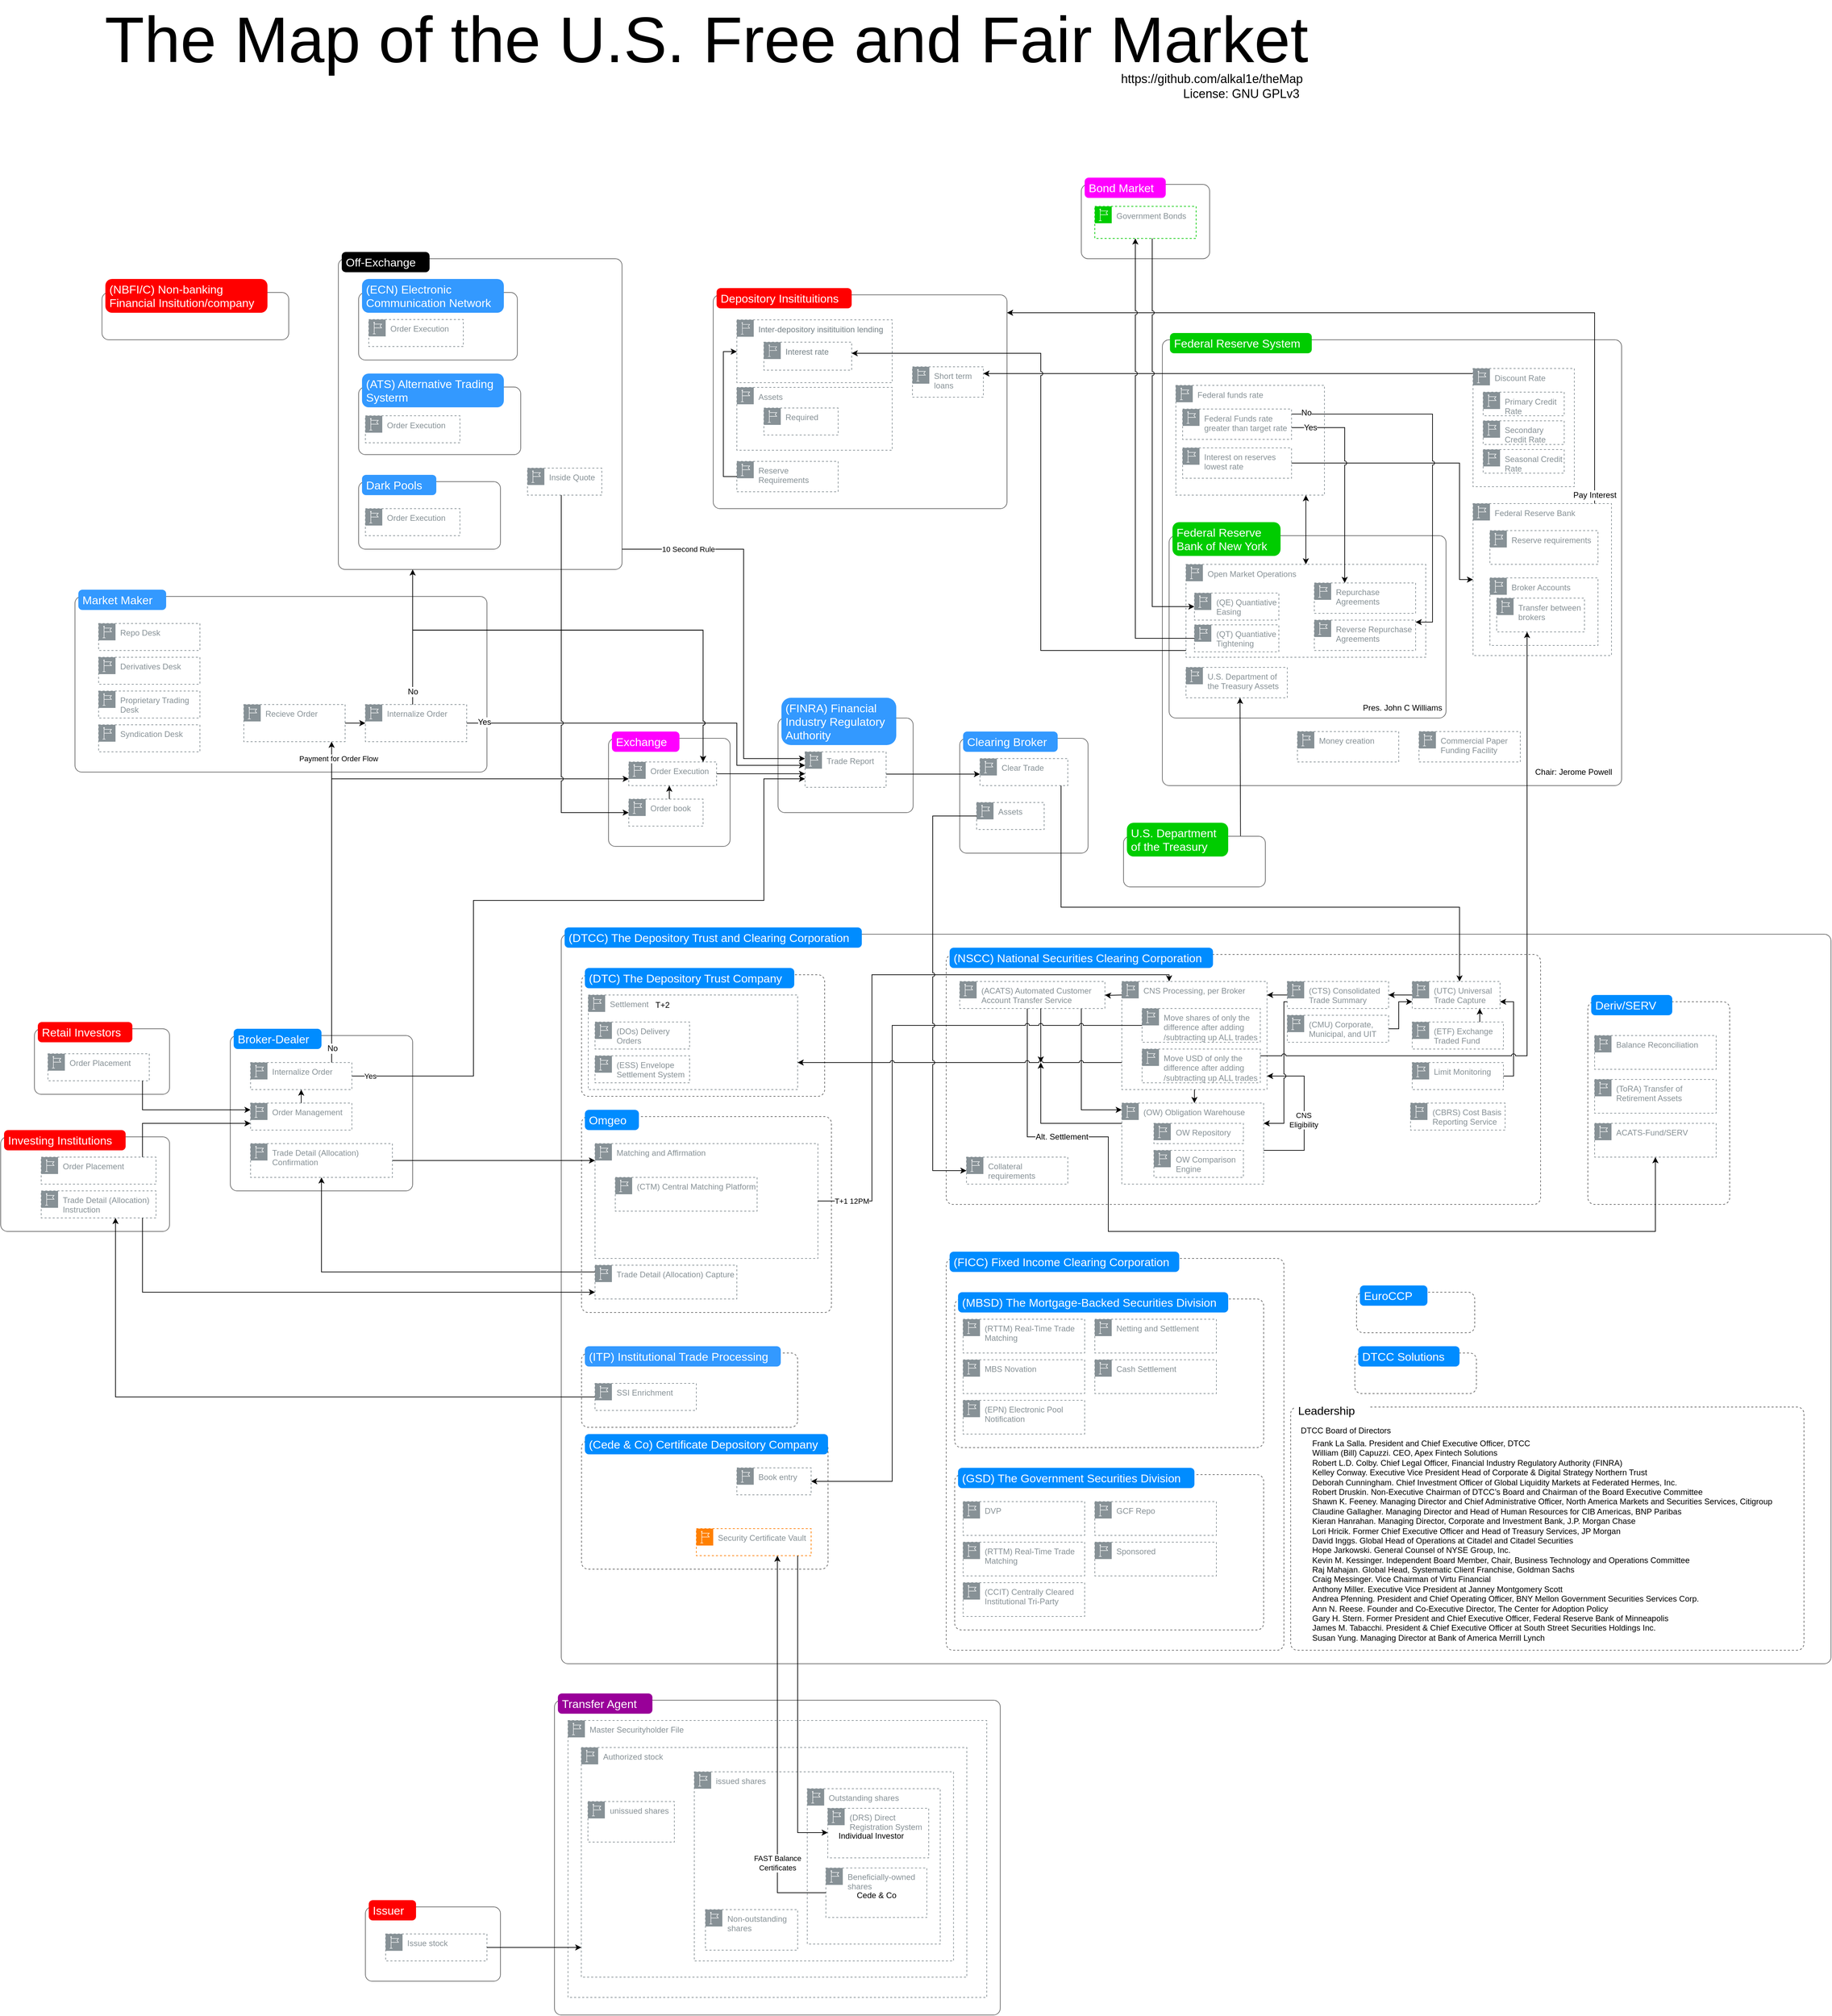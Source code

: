 <mxfile version="20.7.4" type="device"><diagram id="GpbYXKYQH_rZLGAp0Hwa" name="Page-1"><mxGraphModel dx="5423" dy="4862" grid="1" gridSize="10" guides="1" tooltips="1" connect="1" arrows="1" fold="1" page="1" pageScale="1" pageWidth="850" pageHeight="1100" background="#ffffff" math="0" shadow="0"><root><mxCell id="0"/><mxCell id="1" parent="0"/><mxCell id="9VMjlHt6dDjQx0W3Y3N1-23" value="" style="shape=mxgraph.mockup.containers.marginRect;rectMarginTop=10;strokeColor=#666666;strokeWidth=1;dashed=0;rounded=1;arcSize=5;recursiveResize=0;" parent="1" vertex="1"><mxGeometry x="790" y="1364" width="660" height="476" as="geometry"/></mxCell><mxCell id="9VMjlHt6dDjQx0W3Y3N1-24" value="Transfer Agent" style="shape=rect;strokeColor=none;fillColor=#990099;strokeWidth=1;dashed=0;rounded=1;arcSize=20;fontColor=#ffffff;fontSize=17;spacing=2;spacingTop=-2;align=left;autosize=1;spacingLeft=4;resizeWidth=0;resizeHeight=0;perimeter=none;" parent="9VMjlHt6dDjQx0W3Y3N1-23" vertex="1"><mxGeometry x="5" width="140" height="30" as="geometry"/></mxCell><mxCell id="-qLt7PjjR3VkCVH6zEEL-57" value="" style="group" parent="9VMjlHt6dDjQx0W3Y3N1-23" vertex="1" connectable="0"><mxGeometry x="20" y="40" width="620" height="410" as="geometry"/></mxCell><mxCell id="-qLt7PjjR3VkCVH6zEEL-18" value="Master Securityholder File" style="sketch=0;outlineConnect=0;gradientColor=none;html=1;whiteSpace=wrap;fontSize=12;fontStyle=0;shape=mxgraph.aws4.group;grIcon=mxgraph.aws4.group_region;strokeColor=#879196;fillColor=none;verticalAlign=top;align=left;spacingLeft=30;fontColor=#879196;dashed=1;" parent="-qLt7PjjR3VkCVH6zEEL-57" vertex="1"><mxGeometry width="620" height="410" as="geometry"/></mxCell><mxCell id="O0pBKHRL8VKabk28AMcq-21" value="Authorized stock" style="sketch=0;outlineConnect=0;gradientColor=none;html=1;whiteSpace=wrap;fontSize=12;fontStyle=0;shape=mxgraph.aws4.group;grIcon=mxgraph.aws4.group_region;strokeColor=#879196;fillColor=none;verticalAlign=top;align=left;spacingLeft=30;fontColor=#879196;dashed=1;" parent="-qLt7PjjR3VkCVH6zEEL-57" vertex="1"><mxGeometry x="19.683" y="40" width="570.794" height="340" as="geometry"/></mxCell><mxCell id="-qLt7PjjR3VkCVH6zEEL-20" value="(DRS) Direct Registration System" style="sketch=0;outlineConnect=0;gradientColor=none;html=1;whiteSpace=wrap;fontSize=12;fontStyle=0;shape=mxgraph.aws4.group;grIcon=mxgraph.aws4.group_region;strokeColor=#879196;fillColor=none;verticalAlign=top;align=left;spacingLeft=30;fontColor=#879196;dashed=1;" parent="-qLt7PjjR3VkCVH6zEEL-57" vertex="1"><mxGeometry x="384.587" y="130" width="149.479" height="73.33" as="geometry"/></mxCell><mxCell id="-qLt7PjjR3VkCVH6zEEL-21" value="&lt;font color=&quot;#000000&quot;&gt;Individual Investor&lt;/font&gt;" style="text;html=1;strokeColor=none;fillColor=none;align=center;verticalAlign=middle;whiteSpace=wrap;rounded=0;fontColor=#990099;" parent="-qLt7PjjR3VkCVH6zEEL-57" vertex="1"><mxGeometry x="381.839" y="130" width="134.054" height="82" as="geometry"/></mxCell><mxCell id="-qLt7PjjR3VkCVH6zEEL-22" value="&lt;font color=&quot;#000000&quot;&gt;Cede &amp;amp; Co&lt;/font&gt;" style="text;html=1;strokeColor=none;fillColor=none;align=center;verticalAlign=middle;whiteSpace=wrap;rounded=0;fontColor=#990099;" parent="-qLt7PjjR3VkCVH6zEEL-57" vertex="1"><mxGeometry x="389.553" y="218.33" width="134.054" height="82" as="geometry"/></mxCell><mxCell id="O0pBKHRL8VKabk28AMcq-12" value="Beneficially-owned shares" style="sketch=0;outlineConnect=0;gradientColor=none;html=1;whiteSpace=wrap;fontSize=12;fontStyle=0;shape=mxgraph.aws4.group;grIcon=mxgraph.aws4.group_region;strokeColor=#879196;fillColor=none;verticalAlign=top;align=left;spacingLeft=30;fontColor=#879196;dashed=1;" parent="-qLt7PjjR3VkCVH6zEEL-57" vertex="1"><mxGeometry x="381.841" y="218.33" width="149.479" height="73.33" as="geometry"/></mxCell><mxCell id="O0pBKHRL8VKabk28AMcq-25" value="unissued shares" style="sketch=0;outlineConnect=0;gradientColor=none;html=1;whiteSpace=wrap;fontSize=12;fontStyle=0;shape=mxgraph.aws4.group;grIcon=mxgraph.aws4.group_region;strokeColor=#879196;fillColor=none;verticalAlign=top;align=left;spacingLeft=30;fontColor=#879196;dashed=1;" parent="-qLt7PjjR3VkCVH6zEEL-57" vertex="1"><mxGeometry x="29.524" y="120" width="127.937" height="60" as="geometry"/></mxCell><mxCell id="O0pBKHRL8VKabk28AMcq-22" value="issued shares" style="sketch=0;outlineConnect=0;gradientColor=none;html=1;whiteSpace=wrap;fontSize=12;fontStyle=0;shape=mxgraph.aws4.group;grIcon=mxgraph.aws4.group_region;strokeColor=#879196;fillColor=none;verticalAlign=top;align=left;spacingLeft=30;fontColor=#879196;dashed=1;" parent="-qLt7PjjR3VkCVH6zEEL-57" vertex="1"><mxGeometry x="186.984" y="76" width="383.81" height="280" as="geometry"/></mxCell><mxCell id="O0pBKHRL8VKabk28AMcq-23" value="Outstanding shares" style="sketch=0;outlineConnect=0;gradientColor=none;html=1;whiteSpace=wrap;fontSize=12;fontStyle=0;shape=mxgraph.aws4.group;grIcon=mxgraph.aws4.group_region;strokeColor=#879196;fillColor=none;verticalAlign=top;align=left;spacingLeft=30;fontColor=#879196;dashed=1;" parent="-qLt7PjjR3VkCVH6zEEL-57" vertex="1"><mxGeometry x="354.286" y="101" width="196.825" height="230" as="geometry"/></mxCell><mxCell id="k1U6SRxR-uGG_6oWF-Qo-16" value="" style="shape=mxgraph.mockup.containers.marginRect;rectMarginTop=10;strokeColor=#666666;strokeWidth=1;dashed=0;rounded=1;arcSize=5;recursiveResize=0;" parent="1" vertex="1"><mxGeometry x="1121" y="-90" width="200" height="150" as="geometry"/></mxCell><mxCell id="k1U6SRxR-uGG_6oWF-Qo-17" value="(FINRA) Financial &#10;Industry Regulatory &#10;Authority" style="shape=rect;strokeColor=none;fillColor=#3399ff;strokeWidth=1;dashed=0;rounded=1;arcSize=20;fontColor=#ffffff;fontSize=17;spacing=2;spacingTop=-2;align=left;autosize=1;spacingLeft=4;resizeWidth=0;resizeHeight=0;perimeter=none;" parent="k1U6SRxR-uGG_6oWF-Qo-16" vertex="1"><mxGeometry x="5" y="-20" width="170" height="70" as="geometry"/></mxCell><mxCell id="-qLt7PjjR3VkCVH6zEEL-242" value="" style="shape=mxgraph.mockup.containers.marginRect;rectMarginTop=10;strokeColor=#666666;strokeWidth=1;dashed=0;rounded=1;arcSize=5;recursiveResize=0;container=0;" parent="1" vertex="1"><mxGeometry x="1690" y="-650" width="680" height="670" as="geometry"/></mxCell><mxCell id="-qLt7PjjR3VkCVH6zEEL-261" value="Federal funds rate" style="sketch=0;outlineConnect=0;gradientColor=none;html=1;whiteSpace=wrap;fontSize=12;fontStyle=0;shape=mxgraph.aws4.group;grIcon=mxgraph.aws4.group_region;strokeColor=#879196;fillColor=none;verticalAlign=top;align=left;spacingLeft=30;fontColor=#879196;dashed=1;movable=1;resizable=1;rotatable=1;deletable=1;editable=1;connectable=1;" parent="1" vertex="1"><mxGeometry x="1710" y="-572.5" width="220" height="162.5" as="geometry"/></mxCell><mxCell id="k1U6SRxR-uGG_6oWF-Qo-2" value="" style="shape=mxgraph.mockup.containers.marginRect;rectMarginTop=10;strokeColor=#666666;strokeWidth=1;dashed=0;rounded=1;arcSize=5;recursiveResize=0;" parent="1" vertex="1"><mxGeometry x="1700" y="-360" width="410" height="280" as="geometry"/></mxCell><mxCell id="k1U6SRxR-uGG_6oWF-Qo-3" value="Federal Reserve &#10;Bank of New York" style="shape=rect;strokeColor=none;fillColor=#00cc00;strokeWidth=1;dashed=0;rounded=1;arcSize=20;fontColor=#ffffff;fontSize=17;spacing=2;spacingTop=-2;align=left;autosize=1;spacingLeft=4;resizeWidth=0;resizeHeight=0;perimeter=none;" parent="k1U6SRxR-uGG_6oWF-Qo-2" vertex="1"><mxGeometry x="5" y="-10" width="160" height="50" as="geometry"/></mxCell><mxCell id="-qLt7PjjR3VkCVH6zEEL-252" value="Open Market Operations" style="sketch=0;outlineConnect=0;gradientColor=none;html=1;whiteSpace=wrap;fontSize=12;fontStyle=0;shape=mxgraph.aws4.group;grIcon=mxgraph.aws4.group_region;strokeColor=#879196;fillColor=none;verticalAlign=top;align=left;spacingLeft=30;fontColor=#879196;dashed=1;movable=1;resizable=1;rotatable=1;deletable=1;editable=1;connectable=1;" parent="k1U6SRxR-uGG_6oWF-Qo-2" vertex="1"><mxGeometry x="25" y="52.5" width="355" height="137.5" as="geometry"/></mxCell><mxCell id="-qLt7PjjR3VkCVH6zEEL-259" value="(QE) Quantiative Easing" style="sketch=0;outlineConnect=0;gradientColor=none;html=1;whiteSpace=wrap;fontSize=12;fontStyle=0;shape=mxgraph.aws4.group;grIcon=mxgraph.aws4.group_region;strokeColor=#879196;fillColor=none;verticalAlign=top;align=left;spacingLeft=30;fontColor=#879196;dashed=1;movable=1;resizable=1;rotatable=1;deletable=1;editable=1;connectable=1;" parent="k1U6SRxR-uGG_6oWF-Qo-2" vertex="1"><mxGeometry x="37.5" y="95" width="125" height="40" as="geometry"/></mxCell><mxCell id="k1U6SRxR-uGG_6oWF-Qo-6" value="U.S. Department of the Treasury Assets" style="sketch=0;outlineConnect=0;gradientColor=none;html=1;whiteSpace=wrap;fontSize=12;fontStyle=0;shape=mxgraph.aws4.group;grIcon=mxgraph.aws4.group_region;strokeColor=#879196;fillColor=none;verticalAlign=top;align=left;spacingLeft=30;fontColor=#879196;dashed=1;movable=1;resizable=1;rotatable=1;deletable=1;editable=1;connectable=1;" parent="k1U6SRxR-uGG_6oWF-Qo-2" vertex="1"><mxGeometry x="25" y="205" width="150" height="45" as="geometry"/></mxCell><mxCell id="k1U6SRxR-uGG_6oWF-Qo-29" value="(QT) Quantiative Tightening" style="sketch=0;outlineConnect=0;gradientColor=none;html=1;whiteSpace=wrap;fontSize=12;fontStyle=0;shape=mxgraph.aws4.group;grIcon=mxgraph.aws4.group_region;strokeColor=#879196;fillColor=none;verticalAlign=top;align=left;spacingLeft=30;fontColor=#879196;dashed=1;movable=1;resizable=1;rotatable=1;deletable=1;editable=1;connectable=1;" parent="k1U6SRxR-uGG_6oWF-Qo-2" vertex="1"><mxGeometry x="37.5" y="142" width="125" height="40" as="geometry"/></mxCell><mxCell id="-qLt7PjjR3VkCVH6zEEL-263" value="Reverse Repurchase Agreements" style="sketch=0;outlineConnect=0;gradientColor=none;html=1;whiteSpace=wrap;fontSize=12;fontStyle=0;shape=mxgraph.aws4.group;grIcon=mxgraph.aws4.group_region;strokeColor=#879196;fillColor=none;verticalAlign=top;align=left;spacingLeft=30;fontColor=#879196;dashed=1;movable=1;resizable=1;rotatable=1;deletable=1;editable=1;connectable=1;" parent="k1U6SRxR-uGG_6oWF-Qo-2" vertex="1"><mxGeometry x="215" y="135" width="150" height="45" as="geometry"/></mxCell><mxCell id="-qLt7PjjR3VkCVH6zEEL-251" value="Repurchase Agreements" style="sketch=0;outlineConnect=0;gradientColor=none;html=1;whiteSpace=wrap;fontSize=12;fontStyle=0;shape=mxgraph.aws4.group;grIcon=mxgraph.aws4.group_region;strokeColor=#879196;fillColor=none;verticalAlign=top;align=left;spacingLeft=30;fontColor=#879196;dashed=1;movable=1;resizable=1;rotatable=1;deletable=1;editable=1;connectable=1;" parent="k1U6SRxR-uGG_6oWF-Qo-2" vertex="1"><mxGeometry x="215" y="80" width="150" height="45" as="geometry"/></mxCell><mxCell id="k1U6SRxR-uGG_6oWF-Qo-7" value="&lt;div align=&quot;left&quot;&gt;Pres. John C Williams&lt;/div&gt;" style="text;html=1;strokeColor=none;fillColor=none;align=left;verticalAlign=middle;whiteSpace=wrap;rounded=0;" parent="k1U6SRxR-uGG_6oWF-Qo-2" vertex="1"><mxGeometry x="285" y="250" width="140" height="30" as="geometry"/></mxCell><mxCell id="yb2QqYuqRIytGYNlNlIj-10" value="" style="shape=mxgraph.mockup.containers.marginRect;rectMarginTop=10;strokeColor=#666666;strokeWidth=1;dashed=0;rounded=1;arcSize=5;recursiveResize=0;" parent="1" vertex="1"><mxGeometry x="470" y="-770" width="420" height="470" as="geometry"/></mxCell><mxCell id="yb2QqYuqRIytGYNlNlIj-11" value="Off-Exchange" style="shape=rect;strokeColor=none;fillColor=#000000;strokeWidth=1;dashed=0;rounded=1;arcSize=20;fontColor=#ffffff;fontSize=17;spacing=2;spacingTop=-2;align=left;autosize=1;spacingLeft=4;resizeWidth=0;resizeHeight=0;perimeter=none;" parent="yb2QqYuqRIytGYNlNlIj-10" vertex="1"><mxGeometry x="5" width="130" height="30" as="geometry"/></mxCell><mxCell id="yb2QqYuqRIytGYNlNlIj-15" value="Inside Quote" style="sketch=0;outlineConnect=0;gradientColor=none;html=1;whiteSpace=wrap;fontSize=12;fontStyle=0;shape=mxgraph.aws4.group;grIcon=mxgraph.aws4.group_region;strokeColor=#879196;fillColor=none;verticalAlign=top;align=left;spacingLeft=30;fontColor=#879196;dashed=1;" parent="yb2QqYuqRIytGYNlNlIj-10" vertex="1"><mxGeometry x="280" y="320" width="110" height="40" as="geometry"/></mxCell><mxCell id="yb2QqYuqRIytGYNlNlIj-6" value="" style="shape=mxgraph.mockup.containers.marginRect;rectMarginTop=10;strokeColor=#666666;strokeWidth=1;dashed=0;rounded=1;arcSize=5;recursiveResize=0;" parent="yb2QqYuqRIytGYNlNlIj-10" vertex="1"><mxGeometry x="30" y="50" width="235" height="110" as="geometry"/></mxCell><mxCell id="yb2QqYuqRIytGYNlNlIj-7" value="(ECN) Electronic &#10;Communication Network" style="shape=rect;strokeColor=none;fillColor=#3399FF;strokeWidth=1;dashed=0;rounded=1;arcSize=20;fontColor=#ffffff;fontSize=17;spacing=2;spacingTop=-2;align=left;autosize=1;spacingLeft=4;resizeWidth=0;resizeHeight=0;perimeter=none;" parent="yb2QqYuqRIytGYNlNlIj-6" vertex="1"><mxGeometry x="5" y="-10" width="210" height="50" as="geometry"/></mxCell><mxCell id="k1U6SRxR-uGG_6oWF-Qo-28" value="Order Execution" style="sketch=0;outlineConnect=0;gradientColor=none;html=1;whiteSpace=wrap;fontSize=12;fontStyle=0;shape=mxgraph.aws4.group;grIcon=mxgraph.aws4.group_region;strokeColor=#879196;fillColor=none;verticalAlign=top;align=left;spacingLeft=30;fontColor=#879196;dashed=1;" parent="yb2QqYuqRIytGYNlNlIj-6" vertex="1"><mxGeometry x="15" y="50" width="140" height="40" as="geometry"/></mxCell><mxCell id="yb2QqYuqRIytGYNlNlIj-2" value="" style="shape=mxgraph.mockup.containers.marginRect;rectMarginTop=10;strokeColor=#666666;strokeWidth=1;dashed=0;rounded=1;arcSize=5;recursiveResize=0;" parent="yb2QqYuqRIytGYNlNlIj-10" vertex="1"><mxGeometry x="30" y="190" width="240" height="110" as="geometry"/></mxCell><mxCell id="yb2QqYuqRIytGYNlNlIj-3" value="(ATS) Alternative Trading &#10;Systerm" style="shape=rect;strokeColor=none;fillColor=#3399FF;strokeWidth=1;dashed=0;rounded=1;arcSize=20;fontColor=#ffffff;fontSize=17;spacing=2;spacingTop=-2;align=left;autosize=1;spacingLeft=4;resizeWidth=0;resizeHeight=0;perimeter=none;" parent="yb2QqYuqRIytGYNlNlIj-2" vertex="1"><mxGeometry x="5" y="-10" width="210" height="50" as="geometry"/></mxCell><mxCell id="k1U6SRxR-uGG_6oWF-Qo-27" value="Order Execution" style="sketch=0;outlineConnect=0;gradientColor=none;html=1;whiteSpace=wrap;fontSize=12;fontStyle=0;shape=mxgraph.aws4.group;grIcon=mxgraph.aws4.group_region;strokeColor=#879196;fillColor=none;verticalAlign=top;align=left;spacingLeft=30;fontColor=#879196;dashed=1;" parent="yb2QqYuqRIytGYNlNlIj-2" vertex="1"><mxGeometry x="10" y="52.5" width="140" height="40" as="geometry"/></mxCell><mxCell id="-qLt7PjjR3VkCVH6zEEL-14" value="" style="shape=mxgraph.mockup.containers.marginRect;rectMarginTop=10;strokeColor=#666666;strokeWidth=1;dashed=0;rounded=1;arcSize=5;recursiveResize=0;" parent="1" vertex="1"><mxGeometry x="510" y="1670" width="200" height="120" as="geometry"/></mxCell><mxCell id="-qLt7PjjR3VkCVH6zEEL-15" value="Issuer" style="shape=rect;strokeColor=none;fillColor=#FF0000;strokeWidth=1;dashed=0;rounded=1;arcSize=20;fontColor=#ffffff;fontSize=17;spacing=2;spacingTop=-2;align=left;autosize=1;spacingLeft=4;resizeWidth=0;resizeHeight=0;perimeter=none;" parent="-qLt7PjjR3VkCVH6zEEL-14" vertex="1"><mxGeometry x="5" width="70" height="30" as="geometry"/></mxCell><mxCell id="-qLt7PjjR3VkCVH6zEEL-27" value="Issue stock" style="sketch=0;outlineConnect=0;gradientColor=none;html=1;whiteSpace=wrap;fontSize=12;fontStyle=0;shape=mxgraph.aws4.group;grIcon=mxgraph.aws4.group_region;strokeColor=#879196;fillColor=none;verticalAlign=top;align=left;spacingLeft=30;fontColor=#879196;dashed=1;" parent="-qLt7PjjR3VkCVH6zEEL-14" vertex="1"><mxGeometry x="30" y="50" width="150" height="40" as="geometry"/></mxCell><mxCell id="9VMjlHt6dDjQx0W3Y3N1-129" value="" style="shape=mxgraph.mockup.containers.marginRect;rectMarginTop=10;strokeColor=#666666;strokeWidth=1;dashed=0;rounded=1;arcSize=5;recursiveResize=0;movable=1;resizable=1;rotatable=1;deletable=1;editable=1;connectable=1;" parent="1" vertex="1"><mxGeometry x="800" y="230" width="1880" height="1090" as="geometry"/></mxCell><mxCell id="9VMjlHt6dDjQx0W3Y3N1-130" value="(DTCC) The Depository Trust and Clearing Corporation" style="shape=rect;strokeColor=none;fillColor=#008cff;strokeWidth=1;dashed=0;rounded=1;arcSize=20;fontColor=#ffffff;fontSize=17;spacing=2;spacingTop=-2;align=left;autosize=1;spacingLeft=4;resizeWidth=0;resizeHeight=0;perimeter=none;" parent="9VMjlHt6dDjQx0W3Y3N1-129" vertex="1"><mxGeometry x="5" width="440" height="30" as="geometry"/></mxCell><mxCell id="9VMjlHt6dDjQx0W3Y3N1-131" value="" style="shape=mxgraph.mockup.containers.marginRect;rectMarginTop=10;strokeColor=#666666;strokeWidth=1;dashed=1;rounded=1;arcSize=5;recursiveResize=0;" parent="9VMjlHt6dDjQx0W3Y3N1-129" vertex="1"><mxGeometry x="30" y="60" width="360" height="190" as="geometry"/></mxCell><mxCell id="9VMjlHt6dDjQx0W3Y3N1-132" value="(DTC) The Depository Trust Company" style="shape=rect;strokeColor=none;fillColor=#008cff;strokeWidth=1;dashed=0;rounded=1;arcSize=20;fontColor=#ffffff;fontSize=17;spacing=2;spacingTop=-2;align=left;autosize=1;spacingLeft=4;resizeWidth=0;resizeHeight=0;perimeter=none;" parent="9VMjlHt6dDjQx0W3Y3N1-131" vertex="1"><mxGeometry x="5" width="310" height="30" as="geometry"/></mxCell><mxCell id="9VMjlHt6dDjQx0W3Y3N1-135" value="Settlement" style="sketch=0;outlineConnect=0;gradientColor=none;html=1;whiteSpace=wrap;fontSize=12;fontStyle=0;shape=mxgraph.aws4.group;grIcon=mxgraph.aws4.group_region;strokeColor=#879196;fillColor=none;verticalAlign=top;align=left;spacingLeft=30;fontColor=#879196;dashed=1;" parent="9VMjlHt6dDjQx0W3Y3N1-131" vertex="1"><mxGeometry x="10" y="40" width="310" height="140" as="geometry"/></mxCell><mxCell id="W9hg1-ZCcPp_QRAsAstL-11" value="T+2" style="text;html=1;strokeColor=none;fillColor=none;align=center;verticalAlign=middle;whiteSpace=wrap;rounded=0;" parent="9VMjlHt6dDjQx0W3Y3N1-131" vertex="1"><mxGeometry x="90" y="40" width="60" height="30" as="geometry"/></mxCell><mxCell id="O0pBKHRL8VKabk28AMcq-1" value="(DOs) Delivery Orders" style="sketch=0;outlineConnect=0;gradientColor=none;html=1;whiteSpace=wrap;fontSize=12;fontStyle=0;shape=mxgraph.aws4.group;grIcon=mxgraph.aws4.group_region;strokeColor=#879196;fillColor=none;verticalAlign=top;align=left;spacingLeft=30;fontColor=#879196;dashed=1;" parent="9VMjlHt6dDjQx0W3Y3N1-131" vertex="1"><mxGeometry x="20" y="80" width="140" height="40" as="geometry"/></mxCell><mxCell id="O0pBKHRL8VKabk28AMcq-3" value="(ESS) Envelope Settlement System&amp;nbsp;" style="sketch=0;outlineConnect=0;gradientColor=none;html=1;whiteSpace=wrap;fontSize=12;fontStyle=0;shape=mxgraph.aws4.group;grIcon=mxgraph.aws4.group_region;strokeColor=#879196;fillColor=none;verticalAlign=top;align=left;spacingLeft=30;fontColor=#879196;dashed=1;" parent="9VMjlHt6dDjQx0W3Y3N1-131" vertex="1"><mxGeometry x="20" y="130" width="140" height="40" as="geometry"/></mxCell><mxCell id="9VMjlHt6dDjQx0W3Y3N1-147" value="" style="shape=mxgraph.mockup.containers.marginRect;rectMarginTop=10;strokeColor=#666666;strokeWidth=1;dashed=1;rounded=1;arcSize=5;recursiveResize=0;" parent="9VMjlHt6dDjQx0W3Y3N1-129" vertex="1"><mxGeometry x="30" y="270" width="370" height="300" as="geometry"/></mxCell><mxCell id="9VMjlHt6dDjQx0W3Y3N1-148" value="Omgeo " style="shape=rect;strokeColor=none;fillColor=#008cff;strokeWidth=1;dashed=0;rounded=1;arcSize=20;fontColor=#ffffff;fontSize=17;spacing=2;spacingTop=-2;align=left;autosize=1;spacingLeft=4;resizeWidth=0;resizeHeight=0;perimeter=none;" parent="9VMjlHt6dDjQx0W3Y3N1-147" vertex="1"><mxGeometry x="5" width="80" height="30" as="geometry"/></mxCell><mxCell id="9VMjlHt6dDjQx0W3Y3N1-149" value="&lt;div&gt;Matching and Affirmation&lt;/div&gt;&lt;div&gt;&lt;br&gt;&lt;/div&gt;" style="sketch=0;outlineConnect=0;gradientColor=none;html=1;whiteSpace=wrap;fontSize=12;fontStyle=0;shape=mxgraph.aws4.group;grIcon=mxgraph.aws4.group_region;strokeColor=#879196;fillColor=none;verticalAlign=top;align=left;spacingLeft=30;fontColor=#879196;dashed=1;" parent="9VMjlHt6dDjQx0W3Y3N1-147" vertex="1"><mxGeometry x="20" y="50" width="330" height="170" as="geometry"/></mxCell><mxCell id="W9hg1-ZCcPp_QRAsAstL-35" value="Trade Detail (Allocation) Capture" style="sketch=0;outlineConnect=0;gradientColor=none;html=1;whiteSpace=wrap;fontSize=12;fontStyle=0;shape=mxgraph.aws4.group;grIcon=mxgraph.aws4.group_region;strokeColor=#879196;fillColor=none;verticalAlign=top;align=left;spacingLeft=30;fontColor=#879196;dashed=1;" parent="9VMjlHt6dDjQx0W3Y3N1-147" vertex="1"><mxGeometry x="20" y="230" width="210" height="50" as="geometry"/></mxCell><mxCell id="-qLt7PjjR3VkCVH6zEEL-92" value="(CTM) Central Matching Platform" style="sketch=0;outlineConnect=0;gradientColor=none;html=1;whiteSpace=wrap;fontSize=12;fontStyle=0;shape=mxgraph.aws4.group;grIcon=mxgraph.aws4.group_region;strokeColor=#879196;fillColor=none;verticalAlign=top;align=left;spacingLeft=30;fontColor=#879196;dashed=1;" parent="9VMjlHt6dDjQx0W3Y3N1-147" vertex="1"><mxGeometry x="50" y="100" width="210" height="50" as="geometry"/></mxCell><mxCell id="-qLt7PjjR3VkCVH6zEEL-1" value="" style="shape=mxgraph.mockup.containers.marginRect;rectMarginTop=10;strokeColor=#666666;strokeWidth=1;dashed=1;rounded=1;arcSize=5;recursiveResize=0;" parent="9VMjlHt6dDjQx0W3Y3N1-129" vertex="1"><mxGeometry x="30" y="750" width="365" height="200" as="geometry"/></mxCell><mxCell id="-qLt7PjjR3VkCVH6zEEL-2" value="(Cede &amp; Co) Certificate Depository Company" style="shape=rect;strokeColor=none;fillColor=#008cff;strokeWidth=1;dashed=0;rounded=1;arcSize=20;fontColor=#ffffff;fontSize=17;spacing=2;spacingTop=-2;align=left;autosize=1;spacingLeft=4;resizeWidth=0;resizeHeight=0;perimeter=none;" parent="-qLt7PjjR3VkCVH6zEEL-1" vertex="1"><mxGeometry x="5" width="360" height="30" as="geometry"/></mxCell><mxCell id="-qLt7PjjR3VkCVH6zEEL-29" value="Security Certificate Vault" style="sketch=0;outlineConnect=0;gradientColor=none;html=1;whiteSpace=wrap;fontSize=12;fontStyle=0;shape=mxgraph.aws4.group;grIcon=mxgraph.aws4.group_region;strokeColor=#FF8000;fillColor=none;verticalAlign=top;align=left;spacingLeft=30;fontColor=#879196;dashed=1;" parent="-qLt7PjjR3VkCVH6zEEL-1" vertex="1"><mxGeometry x="170" y="140" width="170" height="40" as="geometry"/></mxCell><mxCell id="-qLt7PjjR3VkCVH6zEEL-145" value="Book entry" style="sketch=0;outlineConnect=0;gradientColor=none;html=1;whiteSpace=wrap;fontSize=12;fontStyle=0;shape=mxgraph.aws4.group;grIcon=mxgraph.aws4.group_region;strokeColor=#879196;fillColor=none;verticalAlign=top;align=left;spacingLeft=30;fontColor=#879196;dashed=1;" parent="-qLt7PjjR3VkCVH6zEEL-1" vertex="1"><mxGeometry x="230" y="50" width="110" height="40" as="geometry"/></mxCell><mxCell id="W9hg1-ZCcPp_QRAsAstL-31" value="" style="shape=mxgraph.mockup.containers.marginRect;rectMarginTop=10;strokeColor=#666666;strokeWidth=1;dashed=1;rounded=1;arcSize=5;recursiveResize=0;" parent="9VMjlHt6dDjQx0W3Y3N1-129" vertex="1"><mxGeometry x="30" y="620" width="320" height="120" as="geometry"/></mxCell><mxCell id="W9hg1-ZCcPp_QRAsAstL-32" value="(ITP) Institutional Trade Processing" style="shape=rect;strokeColor=none;fillColor=#3399FF;strokeWidth=1;dashed=0;rounded=1;arcSize=20;fontColor=#ffffff;fontSize=17;spacing=2;spacingTop=-2;align=left;autosize=1;spacingLeft=4;resizeWidth=0;resizeHeight=0;perimeter=none;" parent="W9hg1-ZCcPp_QRAsAstL-31" vertex="1"><mxGeometry x="5" width="290" height="30" as="geometry"/></mxCell><mxCell id="W9hg1-ZCcPp_QRAsAstL-33" value="SSI Enrichment" style="sketch=0;outlineConnect=0;gradientColor=none;html=1;whiteSpace=wrap;fontSize=12;fontStyle=0;shape=mxgraph.aws4.group;grIcon=mxgraph.aws4.group_region;strokeColor=#879196;fillColor=none;verticalAlign=top;align=left;spacingLeft=30;fontColor=#879196;dashed=1;" parent="W9hg1-ZCcPp_QRAsAstL-31" vertex="1"><mxGeometry x="20" y="55" width="150" height="40" as="geometry"/></mxCell><mxCell id="9VMjlHt6dDjQx0W3Y3N1-136" value="" style="shape=mxgraph.mockup.containers.marginRect;rectMarginTop=10;strokeColor=#666666;strokeWidth=1;dashed=1;rounded=1;arcSize=5;recursiveResize=0;" parent="9VMjlHt6dDjQx0W3Y3N1-129" vertex="1"><mxGeometry x="570" y="30" width="880" height="380" as="geometry"/></mxCell><mxCell id="9VMjlHt6dDjQx0W3Y3N1-137" value="(NSCC) National Securities Clearing Corporation" style="shape=rect;strokeColor=none;fillColor=#008cff;strokeWidth=1;dashed=0;rounded=1;arcSize=20;fontColor=#ffffff;fontSize=17;spacing=2;spacingTop=-2;align=left;autosize=1;spacingLeft=4;resizeWidth=0;resizeHeight=0;perimeter=none;" parent="9VMjlHt6dDjQx0W3Y3N1-136" vertex="1"><mxGeometry x="5" width="390" height="30" as="geometry"/></mxCell><mxCell id="9VMjlHt6dDjQx0W3Y3N1-138" value="(CBRS) Cost Basis Reporting Service" style="sketch=0;outlineConnect=0;gradientColor=none;html=1;whiteSpace=wrap;fontSize=12;fontStyle=0;shape=mxgraph.aws4.group;grIcon=mxgraph.aws4.group_region;strokeColor=#879196;fillColor=none;verticalAlign=top;align=left;spacingLeft=30;fontColor=#879196;dashed=1;" parent="9VMjlHt6dDjQx0W3Y3N1-136" vertex="1"><mxGeometry x="687.5" y="230" width="140" height="40" as="geometry"/></mxCell><mxCell id="O0pBKHRL8VKabk28AMcq-7" style="edgeStyle=orthogonalEdgeStyle;rounded=0;orthogonalLoop=1;jettySize=auto;html=1;" parent="9VMjlHt6dDjQx0W3Y3N1-136" source="-qLt7PjjR3VkCVH6zEEL-102" target="9VMjlHt6dDjQx0W3Y3N1-139" edge="1"><mxGeometry relative="1" as="geometry"><Array as="points"><mxPoint x="530" y="300"/><mxPoint x="530" y="190"/></Array></mxGeometry></mxCell><mxCell id="O0pBKHRL8VKabk28AMcq-8" value="CNS&lt;br&gt;Eligibility" style="edgeLabel;html=1;align=center;verticalAlign=middle;resizable=0;points=[];" parent="O0pBKHRL8VKabk28AMcq-7" vertex="1" connectable="0"><mxGeometry x="-0.061" y="1" relative="1" as="geometry"><mxPoint as="offset"/></mxGeometry></mxCell><mxCell id="9VMjlHt6dDjQx0W3Y3N1-139" value="CNS Processing, per Broker" style="sketch=0;outlineConnect=0;gradientColor=none;html=1;whiteSpace=wrap;fontSize=12;fontStyle=0;shape=mxgraph.aws4.group;grIcon=mxgraph.aws4.group_region;strokeColor=#879196;fillColor=none;verticalAlign=top;align=left;spacingLeft=30;fontColor=#879196;dashed=1;" parent="9VMjlHt6dDjQx0W3Y3N1-136" vertex="1"><mxGeometry x="260" y="50" width="215" height="160" as="geometry"/></mxCell><mxCell id="-qLt7PjjR3VkCVH6zEEL-58" value="Move shares of only the difference after adding /subtracting up ALL trades" style="sketch=0;outlineConnect=0;gradientColor=none;html=1;whiteSpace=wrap;fontSize=12;fontStyle=0;shape=mxgraph.aws4.group;grIcon=mxgraph.aws4.group_region;strokeColor=#879196;fillColor=none;verticalAlign=top;align=left;spacingLeft=30;fontColor=#879196;dashed=1;" parent="9VMjlHt6dDjQx0W3Y3N1-136" vertex="1"><mxGeometry x="290" y="90" width="175" height="50" as="geometry"/></mxCell><mxCell id="-qLt7PjjR3VkCVH6zEEL-59" value="Move USD of only the difference after adding /subtracting up ALL trades" style="sketch=0;outlineConnect=0;gradientColor=none;html=1;whiteSpace=wrap;fontSize=12;fontStyle=0;shape=mxgraph.aws4.group;grIcon=mxgraph.aws4.group_region;strokeColor=#879196;fillColor=none;verticalAlign=top;align=left;spacingLeft=30;fontColor=#879196;dashed=1;" parent="9VMjlHt6dDjQx0W3Y3N1-136" vertex="1"><mxGeometry x="290" y="150" width="175" height="50" as="geometry"/></mxCell><mxCell id="-qLt7PjjR3VkCVH6zEEL-117" style="edgeStyle=orthogonalEdgeStyle;rounded=0;orthogonalLoop=1;jettySize=auto;html=1;fontSize=12;fontColor=#000000;" parent="9VMjlHt6dDjQx0W3Y3N1-136" source="-qLt7PjjR3VkCVH6zEEL-100" target="-qLt7PjjR3VkCVH6zEEL-102" edge="1"><mxGeometry relative="1" as="geometry"><Array as="points"><mxPoint x="200" y="240"/></Array></mxGeometry></mxCell><mxCell id="-qLt7PjjR3VkCVH6zEEL-100" value="(ACATS) Automated Customer Account Transfer Service" style="sketch=0;outlineConnect=0;gradientColor=none;html=1;whiteSpace=wrap;fontSize=12;fontStyle=0;shape=mxgraph.aws4.group;grIcon=mxgraph.aws4.group_region;strokeColor=#879196;fillColor=none;verticalAlign=top;align=left;spacingLeft=30;fontColor=#879196;dashed=1;" parent="9VMjlHt6dDjQx0W3Y3N1-136" vertex="1"><mxGeometry x="20" y="50" width="215" height="40" as="geometry"/></mxCell><mxCell id="-qLt7PjjR3VkCVH6zEEL-114" style="edgeStyle=orthogonalEdgeStyle;rounded=0;orthogonalLoop=1;jettySize=auto;html=1;fontSize=12;fontColor=#000000;" parent="9VMjlHt6dDjQx0W3Y3N1-136" target="-qLt7PjjR3VkCVH6zEEL-100" edge="1"><mxGeometry relative="1" as="geometry"><mxPoint x="260" y="70.0" as="sourcePoint"/></mxGeometry></mxCell><mxCell id="-qLt7PjjR3VkCVH6zEEL-116" style="edgeStyle=orthogonalEdgeStyle;rounded=0;orthogonalLoop=1;jettySize=auto;html=1;fontSize=12;fontColor=#000000;" parent="9VMjlHt6dDjQx0W3Y3N1-136" source="9VMjlHt6dDjQx0W3Y3N1-139" target="-qLt7PjjR3VkCVH6zEEL-102" edge="1"><mxGeometry relative="1" as="geometry"><mxPoint x="310" y="90" as="sourcePoint"/><Array as="points"><mxPoint x="320" y="230"/><mxPoint x="320" y="230"/></Array></mxGeometry></mxCell><mxCell id="-qLt7PjjR3VkCVH6zEEL-102" value="(OW) Obligation Warehouse" style="sketch=0;outlineConnect=0;gradientColor=none;html=1;whiteSpace=wrap;fontSize=12;fontStyle=0;shape=mxgraph.aws4.group;grIcon=mxgraph.aws4.group_region;strokeColor=#879196;fillColor=none;verticalAlign=top;align=left;spacingLeft=30;fontColor=#879196;dashed=1;" parent="9VMjlHt6dDjQx0W3Y3N1-136" vertex="1"><mxGeometry x="260" y="230" width="210" height="120" as="geometry"/></mxCell><mxCell id="-qLt7PjjR3VkCVH6zEEL-113" style="edgeStyle=orthogonalEdgeStyle;rounded=0;orthogonalLoop=1;jettySize=auto;html=1;fontSize=12;fontColor=#000000;" parent="9VMjlHt6dDjQx0W3Y3N1-136" source="-qLt7PjjR3VkCVH6zEEL-103" target="9VMjlHt6dDjQx0W3Y3N1-139" edge="1"><mxGeometry relative="1" as="geometry"><mxPoint x="360" y="70.0" as="targetPoint"/><Array as="points"><mxPoint x="500" y="70"/><mxPoint x="500" y="70"/></Array></mxGeometry></mxCell><mxCell id="-qLt7PjjR3VkCVH6zEEL-115" style="edgeStyle=orthogonalEdgeStyle;rounded=0;orthogonalLoop=1;jettySize=auto;html=1;fontSize=12;fontColor=#000000;jumpStyle=arc;" parent="9VMjlHt6dDjQx0W3Y3N1-136" source="-qLt7PjjR3VkCVH6zEEL-103" target="-qLt7PjjR3VkCVH6zEEL-102" edge="1"><mxGeometry relative="1" as="geometry"><Array as="points"><mxPoint x="500" y="80"/><mxPoint x="500" y="260"/></Array></mxGeometry></mxCell><mxCell id="-qLt7PjjR3VkCVH6zEEL-103" value="(CTS) Consolidated Trade Summary" style="sketch=0;outlineConnect=0;gradientColor=none;html=1;whiteSpace=wrap;fontSize=12;fontStyle=0;shape=mxgraph.aws4.group;grIcon=mxgraph.aws4.group_region;strokeColor=#879196;fillColor=none;verticalAlign=top;align=left;spacingLeft=30;fontColor=#879196;dashed=1;" parent="9VMjlHt6dDjQx0W3Y3N1-136" vertex="1"><mxGeometry x="505" y="50" width="150" height="40" as="geometry"/></mxCell><mxCell id="-qLt7PjjR3VkCVH6zEEL-120" style="edgeStyle=orthogonalEdgeStyle;rounded=0;orthogonalLoop=1;jettySize=auto;html=1;fontSize=12;fontColor=#000000;" parent="9VMjlHt6dDjQx0W3Y3N1-136" source="-qLt7PjjR3VkCVH6zEEL-104" target="-qLt7PjjR3VkCVH6zEEL-105" edge="1"><mxGeometry relative="1" as="geometry"><Array as="points"><mxPoint x="670" y="120"/><mxPoint x="670" y="80"/></Array></mxGeometry></mxCell><mxCell id="-qLt7PjjR3VkCVH6zEEL-104" value="(CMU) Corporate, Municipal, and UIT" style="sketch=0;outlineConnect=0;gradientColor=none;html=1;whiteSpace=wrap;fontSize=12;fontStyle=0;shape=mxgraph.aws4.group;grIcon=mxgraph.aws4.group_region;strokeColor=#879196;fillColor=none;verticalAlign=top;align=left;spacingLeft=30;fontColor=#879196;dashed=1;" parent="9VMjlHt6dDjQx0W3Y3N1-136" vertex="1"><mxGeometry x="505" y="100" width="150" height="40" as="geometry"/></mxCell><mxCell id="-qLt7PjjR3VkCVH6zEEL-112" style="edgeStyle=orthogonalEdgeStyle;rounded=0;orthogonalLoop=1;jettySize=auto;html=1;fontSize=12;fontColor=#000000;" parent="9VMjlHt6dDjQx0W3Y3N1-136" source="-qLt7PjjR3VkCVH6zEEL-105" target="-qLt7PjjR3VkCVH6zEEL-103" edge="1"><mxGeometry relative="1" as="geometry"><Array as="points"><mxPoint x="680" y="70"/><mxPoint x="680" y="70"/></Array></mxGeometry></mxCell><mxCell id="-qLt7PjjR3VkCVH6zEEL-105" value="(UTC) Universal Trade Capture" style="sketch=0;outlineConnect=0;gradientColor=none;html=1;whiteSpace=wrap;fontSize=12;fontStyle=0;shape=mxgraph.aws4.group;grIcon=mxgraph.aws4.group_region;strokeColor=#879196;fillColor=none;verticalAlign=top;align=left;spacingLeft=30;fontColor=#879196;dashed=1;" parent="9VMjlHt6dDjQx0W3Y3N1-136" vertex="1"><mxGeometry x="690" y="50" width="130" height="40" as="geometry"/></mxCell><mxCell id="-qLt7PjjR3VkCVH6zEEL-119" style="edgeStyle=orthogonalEdgeStyle;rounded=0;orthogonalLoop=1;jettySize=auto;html=1;fontSize=12;fontColor=#000000;" parent="9VMjlHt6dDjQx0W3Y3N1-136" source="-qLt7PjjR3VkCVH6zEEL-106" target="-qLt7PjjR3VkCVH6zEEL-105" edge="1"><mxGeometry relative="1" as="geometry"><Array as="points"><mxPoint x="840" y="190"/><mxPoint x="840" y="80"/></Array></mxGeometry></mxCell><mxCell id="-qLt7PjjR3VkCVH6zEEL-106" value="Limit Monitoring" style="sketch=0;outlineConnect=0;gradientColor=none;html=1;whiteSpace=wrap;fontSize=12;fontStyle=0;shape=mxgraph.aws4.group;grIcon=mxgraph.aws4.group_region;strokeColor=#879196;fillColor=none;verticalAlign=top;align=left;spacingLeft=30;fontColor=#879196;dashed=1;" parent="9VMjlHt6dDjQx0W3Y3N1-136" vertex="1"><mxGeometry x="690" y="170" width="135" height="40" as="geometry"/></mxCell><mxCell id="-qLt7PjjR3VkCVH6zEEL-118" style="edgeStyle=orthogonalEdgeStyle;rounded=0;orthogonalLoop=1;jettySize=auto;html=1;fontSize=12;fontColor=#000000;" parent="9VMjlHt6dDjQx0W3Y3N1-136" source="-qLt7PjjR3VkCVH6zEEL-107" target="-qLt7PjjR3VkCVH6zEEL-105" edge="1"><mxGeometry relative="1" as="geometry"><Array as="points"><mxPoint x="790" y="100"/><mxPoint x="790" y="100"/></Array></mxGeometry></mxCell><mxCell id="-qLt7PjjR3VkCVH6zEEL-107" value="(ETF) Exchange Traded Fund" style="sketch=0;outlineConnect=0;gradientColor=none;html=1;whiteSpace=wrap;fontSize=12;fontStyle=0;shape=mxgraph.aws4.group;grIcon=mxgraph.aws4.group_region;strokeColor=#879196;fillColor=none;verticalAlign=top;align=left;spacingLeft=30;fontColor=#879196;dashed=1;" parent="9VMjlHt6dDjQx0W3Y3N1-136" vertex="1"><mxGeometry x="690" y="110" width="135" height="40" as="geometry"/></mxCell><mxCell id="-qLt7PjjR3VkCVH6zEEL-121" style="edgeStyle=orthogonalEdgeStyle;rounded=0;orthogonalLoop=1;jettySize=auto;html=1;fontSize=12;fontColor=#000000;" parent="9VMjlHt6dDjQx0W3Y3N1-136" source="-qLt7PjjR3VkCVH6zEEL-102" edge="1"><mxGeometry relative="1" as="geometry"><mxPoint x="140" y="170" as="targetPoint"/><Array as="points"><mxPoint x="140" y="260"/></Array></mxGeometry></mxCell><mxCell id="NCdnmTzbj8adGc3aY7Ni-1" value="Collateral requirements" style="sketch=0;outlineConnect=0;gradientColor=none;html=1;whiteSpace=wrap;fontSize=12;fontStyle=0;shape=mxgraph.aws4.group;grIcon=mxgraph.aws4.group_region;strokeColor=#879196;fillColor=none;verticalAlign=top;align=left;spacingLeft=30;fontColor=#879196;dashed=1;" parent="9VMjlHt6dDjQx0W3Y3N1-136" vertex="1"><mxGeometry x="30" y="310" width="150" height="40" as="geometry"/></mxCell><mxCell id="O0pBKHRL8VKabk28AMcq-4" value="OW Repository" style="sketch=0;outlineConnect=0;gradientColor=none;html=1;whiteSpace=wrap;fontSize=12;fontStyle=0;shape=mxgraph.aws4.group;grIcon=mxgraph.aws4.group_region;strokeColor=#879196;fillColor=none;verticalAlign=top;align=left;spacingLeft=30;fontColor=#879196;dashed=1;" parent="9VMjlHt6dDjQx0W3Y3N1-136" vertex="1"><mxGeometry x="307.5" y="260" width="132.5" height="30" as="geometry"/></mxCell><mxCell id="O0pBKHRL8VKabk28AMcq-5" value="OW Comparison Engine" style="sketch=0;outlineConnect=0;gradientColor=none;html=1;whiteSpace=wrap;fontSize=12;fontStyle=0;shape=mxgraph.aws4.group;grIcon=mxgraph.aws4.group_region;strokeColor=#879196;fillColor=none;verticalAlign=top;align=left;spacingLeft=30;fontColor=#879196;dashed=1;" parent="9VMjlHt6dDjQx0W3Y3N1-136" vertex="1"><mxGeometry x="307.5" y="300" width="132.5" height="40" as="geometry"/></mxCell><mxCell id="9VMjlHt6dDjQx0W3Y3N1-144" value="" style="shape=mxgraph.mockup.containers.marginRect;rectMarginTop=10;strokeColor=#666666;strokeWidth=1;dashed=1;rounded=1;arcSize=5;recursiveResize=0;" parent="9VMjlHt6dDjQx0W3Y3N1-129" vertex="1"><mxGeometry x="1520" y="100" width="210" height="310" as="geometry"/></mxCell><mxCell id="9VMjlHt6dDjQx0W3Y3N1-145" value="Deriv/SERV" style="shape=rect;strokeColor=none;fillColor=#008cff;strokeWidth=1;dashed=0;rounded=1;arcSize=20;fontColor=#ffffff;fontSize=17;spacing=2;spacingTop=-2;align=left;autosize=1;spacingLeft=4;resizeWidth=0;resizeHeight=0;perimeter=none;" parent="9VMjlHt6dDjQx0W3Y3N1-144" vertex="1"><mxGeometry x="5" width="120" height="30" as="geometry"/></mxCell><mxCell id="-qLt7PjjR3VkCVH6zEEL-82" value="Balance Reconciliation" style="sketch=0;outlineConnect=0;gradientColor=none;html=1;whiteSpace=wrap;fontSize=12;fontStyle=0;shape=mxgraph.aws4.group;grIcon=mxgraph.aws4.group_region;strokeColor=#879196;fillColor=none;verticalAlign=top;align=left;spacingLeft=30;fontColor=#879196;dashed=1;" parent="9VMjlHt6dDjQx0W3Y3N1-144" vertex="1"><mxGeometry x="10" y="60" width="180" height="50" as="geometry"/></mxCell><mxCell id="-qLt7PjjR3VkCVH6zEEL-99" value="(ToRA) Transfer of Retirement Assets" style="sketch=0;outlineConnect=0;gradientColor=none;html=1;whiteSpace=wrap;fontSize=12;fontStyle=0;shape=mxgraph.aws4.group;grIcon=mxgraph.aws4.group_region;strokeColor=#879196;fillColor=none;verticalAlign=top;align=left;spacingLeft=30;fontColor=#879196;dashed=1;" parent="9VMjlHt6dDjQx0W3Y3N1-144" vertex="1"><mxGeometry x="10" y="125" width="180" height="50" as="geometry"/></mxCell><mxCell id="-qLt7PjjR3VkCVH6zEEL-125" value="ACATS-Fund/SERV" style="sketch=0;outlineConnect=0;gradientColor=none;html=1;whiteSpace=wrap;fontSize=12;fontStyle=0;shape=mxgraph.aws4.group;grIcon=mxgraph.aws4.group_region;strokeColor=#879196;fillColor=none;verticalAlign=top;align=left;spacingLeft=30;fontColor=#879196;dashed=1;" parent="9VMjlHt6dDjQx0W3Y3N1-144" vertex="1"><mxGeometry x="10" y="190" width="180" height="50" as="geometry"/></mxCell><mxCell id="-qLt7PjjR3VkCVH6zEEL-126" style="edgeStyle=orthogonalEdgeStyle;rounded=0;orthogonalLoop=1;jettySize=auto;html=1;fontSize=12;fontColor=#000000;jumpStyle=arc;" parent="9VMjlHt6dDjQx0W3Y3N1-129" source="-qLt7PjjR3VkCVH6zEEL-100" target="-qLt7PjjR3VkCVH6zEEL-125" edge="1"><mxGeometry relative="1" as="geometry"><Array as="points"><mxPoint x="690" y="310"/><mxPoint x="810" y="310"/><mxPoint x="810" y="450"/><mxPoint x="1620" y="450"/></Array></mxGeometry></mxCell><mxCell id="-qLt7PjjR3VkCVH6zEEL-128" value="Alt. Settlement" style="edgeLabel;html=1;align=center;verticalAlign=middle;resizable=0;points=[];fontSize=12;fontColor=#000000;" parent="-qLt7PjjR3VkCVH6zEEL-126" vertex="1" connectable="0"><mxGeometry x="-0.649" relative="1" as="geometry"><mxPoint as="offset"/></mxGeometry></mxCell><mxCell id="-qLt7PjjR3VkCVH6zEEL-122" style="edgeStyle=orthogonalEdgeStyle;rounded=0;orthogonalLoop=1;jettySize=auto;html=1;fontSize=12;fontColor=#000000;" parent="9VMjlHt6dDjQx0W3Y3N1-129" source="-qLt7PjjR3VkCVH6zEEL-100" edge="1"><mxGeometry relative="1" as="geometry"><mxPoint x="710" y="200" as="targetPoint"/><Array as="points"><mxPoint x="710" y="140"/><mxPoint x="710" y="140"/></Array></mxGeometry></mxCell><mxCell id="9VMjlHt6dDjQx0W3Y3N1-152" value="" style="shape=mxgraph.mockup.containers.marginRect;rectMarginTop=10;strokeColor=#666666;strokeWidth=1;dashed=1;rounded=1;arcSize=5;recursiveResize=0;" parent="9VMjlHt6dDjQx0W3Y3N1-129" vertex="1"><mxGeometry x="570" y="480" width="500" height="590" as="geometry"/></mxCell><mxCell id="9VMjlHt6dDjQx0W3Y3N1-153" value="(FICC) Fixed Income Clearing Corporation" style="shape=rect;strokeColor=none;fillColor=#008cff;strokeWidth=1;dashed=0;rounded=1;arcSize=20;fontColor=#ffffff;fontSize=17;spacing=2;spacingTop=-2;align=left;autosize=1;spacingLeft=4;resizeWidth=0;resizeHeight=0;perimeter=none;" parent="9VMjlHt6dDjQx0W3Y3N1-152" vertex="1"><mxGeometry x="5" width="340" height="30" as="geometry"/></mxCell><mxCell id="9VMjlHt6dDjQx0W3Y3N1-154" value="" style="shape=mxgraph.mockup.containers.marginRect;rectMarginTop=10;strokeColor=#666666;strokeWidth=1;dashed=1;rounded=1;arcSize=5;recursiveResize=0;" parent="9VMjlHt6dDjQx0W3Y3N1-152" vertex="1"><mxGeometry x="12.5" y="60" width="457.5" height="230" as="geometry"/></mxCell><mxCell id="9VMjlHt6dDjQx0W3Y3N1-155" value="(MBSD) The Mortgage-Backed Securities Division" style="shape=rect;strokeColor=none;fillColor=#008cff;strokeWidth=1;dashed=0;rounded=1;arcSize=20;fontColor=#ffffff;fontSize=17;spacing=2;spacingTop=-2;align=left;autosize=1;spacingLeft=4;resizeWidth=0;resizeHeight=0;perimeter=none;" parent="9VMjlHt6dDjQx0W3Y3N1-154" vertex="1"><mxGeometry x="5" width="400" height="30" as="geometry"/></mxCell><mxCell id="-qLt7PjjR3VkCVH6zEEL-83" value="(RTTM) Real-Time Trade Matching" style="sketch=0;outlineConnect=0;gradientColor=none;html=1;whiteSpace=wrap;fontSize=12;fontStyle=0;shape=mxgraph.aws4.group;grIcon=mxgraph.aws4.group_region;strokeColor=#879196;fillColor=none;verticalAlign=top;align=left;spacingLeft=30;fontColor=#879196;dashed=1;" parent="9VMjlHt6dDjQx0W3Y3N1-154" vertex="1"><mxGeometry x="12.5" y="40" width="180" height="50" as="geometry"/></mxCell><mxCell id="-qLt7PjjR3VkCVH6zEEL-86" value="(EPN) Electronic Pool Notification" style="sketch=0;outlineConnect=0;gradientColor=none;html=1;whiteSpace=wrap;fontSize=12;fontStyle=0;shape=mxgraph.aws4.group;grIcon=mxgraph.aws4.group_region;strokeColor=#879196;fillColor=none;verticalAlign=top;align=left;spacingLeft=30;fontColor=#879196;dashed=1;" parent="9VMjlHt6dDjQx0W3Y3N1-154" vertex="1"><mxGeometry x="12.5" y="160" width="180" height="50" as="geometry"/></mxCell><mxCell id="-qLt7PjjR3VkCVH6zEEL-85" value="Netting and Settlement" style="sketch=0;outlineConnect=0;gradientColor=none;html=1;whiteSpace=wrap;fontSize=12;fontStyle=0;shape=mxgraph.aws4.group;grIcon=mxgraph.aws4.group_region;strokeColor=#879196;fillColor=none;verticalAlign=top;align=left;spacingLeft=30;fontColor=#879196;dashed=1;" parent="9VMjlHt6dDjQx0W3Y3N1-154" vertex="1"><mxGeometry x="207.5" y="40" width="180" height="50" as="geometry"/></mxCell><mxCell id="-qLt7PjjR3VkCVH6zEEL-84" value="MBS Novation" style="sketch=0;outlineConnect=0;gradientColor=none;html=1;whiteSpace=wrap;fontSize=12;fontStyle=0;shape=mxgraph.aws4.group;grIcon=mxgraph.aws4.group_region;strokeColor=#879196;fillColor=none;verticalAlign=top;align=left;spacingLeft=30;fontColor=#879196;dashed=1;" parent="9VMjlHt6dDjQx0W3Y3N1-154" vertex="1"><mxGeometry x="12.5" y="100" width="180" height="50" as="geometry"/></mxCell><mxCell id="-qLt7PjjR3VkCVH6zEEL-98" value="Cash Settlement" style="sketch=0;outlineConnect=0;gradientColor=none;html=1;whiteSpace=wrap;fontSize=12;fontStyle=0;shape=mxgraph.aws4.group;grIcon=mxgraph.aws4.group_region;strokeColor=#879196;fillColor=none;verticalAlign=top;align=left;spacingLeft=30;fontColor=#879196;dashed=1;" parent="9VMjlHt6dDjQx0W3Y3N1-154" vertex="1"><mxGeometry x="207.5" y="100" width="180" height="50" as="geometry"/></mxCell><mxCell id="9VMjlHt6dDjQx0W3Y3N1-156" value="" style="shape=mxgraph.mockup.containers.marginRect;rectMarginTop=10;strokeColor=#666666;strokeWidth=1;dashed=1;rounded=1;arcSize=5;recursiveResize=0;" parent="9VMjlHt6dDjQx0W3Y3N1-152" vertex="1"><mxGeometry x="12.5" y="320" width="457.5" height="240" as="geometry"/></mxCell><mxCell id="9VMjlHt6dDjQx0W3Y3N1-157" value="(GSD) The Government Securities Division" style="shape=rect;strokeColor=none;fillColor=#008cff;strokeWidth=1;dashed=0;rounded=1;arcSize=20;fontColor=#ffffff;fontSize=17;spacing=2;spacingTop=-2;align=left;autosize=1;spacingLeft=4;resizeWidth=0;resizeHeight=0;perimeter=none;" parent="9VMjlHt6dDjQx0W3Y3N1-156" vertex="1"><mxGeometry x="5" width="350" height="30" as="geometry"/></mxCell><mxCell id="-qLt7PjjR3VkCVH6zEEL-93" value="DVP" style="sketch=0;outlineConnect=0;gradientColor=none;html=1;whiteSpace=wrap;fontSize=12;fontStyle=0;shape=mxgraph.aws4.group;grIcon=mxgraph.aws4.group_region;strokeColor=#879196;fillColor=none;verticalAlign=top;align=left;spacingLeft=30;fontColor=#879196;dashed=1;" parent="9VMjlHt6dDjQx0W3Y3N1-156" vertex="1"><mxGeometry x="12.5" y="50" width="180" height="50" as="geometry"/></mxCell><mxCell id="-qLt7PjjR3VkCVH6zEEL-96" value="GCF Repo" style="sketch=0;outlineConnect=0;gradientColor=none;html=1;whiteSpace=wrap;fontSize=12;fontStyle=0;shape=mxgraph.aws4.group;grIcon=mxgraph.aws4.group_region;strokeColor=#879196;fillColor=none;verticalAlign=top;align=left;spacingLeft=30;fontColor=#879196;dashed=1;" parent="9VMjlHt6dDjQx0W3Y3N1-156" vertex="1"><mxGeometry x="207.5" y="50" width="180" height="50" as="geometry"/></mxCell><mxCell id="-qLt7PjjR3VkCVH6zEEL-95" value="Sponsored" style="sketch=0;outlineConnect=0;gradientColor=none;html=1;whiteSpace=wrap;fontSize=12;fontStyle=0;shape=mxgraph.aws4.group;grIcon=mxgraph.aws4.group_region;strokeColor=#879196;fillColor=none;verticalAlign=top;align=left;spacingLeft=30;fontColor=#879196;dashed=1;" parent="9VMjlHt6dDjQx0W3Y3N1-156" vertex="1"><mxGeometry x="207.5" y="110" width="180" height="50" as="geometry"/></mxCell><mxCell id="-qLt7PjjR3VkCVH6zEEL-94" value="(RTTM) Real-Time Trade Matching" style="sketch=0;outlineConnect=0;gradientColor=none;html=1;whiteSpace=wrap;fontSize=12;fontStyle=0;shape=mxgraph.aws4.group;grIcon=mxgraph.aws4.group_region;strokeColor=#879196;fillColor=none;verticalAlign=top;align=left;spacingLeft=30;fontColor=#879196;dashed=1;" parent="9VMjlHt6dDjQx0W3Y3N1-156" vertex="1"><mxGeometry x="12.5" y="110" width="180" height="50" as="geometry"/></mxCell><mxCell id="-qLt7PjjR3VkCVH6zEEL-97" value="(CCIT) Centrally Cleared Institutional Tri-Party" style="sketch=0;outlineConnect=0;gradientColor=none;html=1;whiteSpace=wrap;fontSize=12;fontStyle=0;shape=mxgraph.aws4.group;grIcon=mxgraph.aws4.group_region;strokeColor=#879196;fillColor=none;verticalAlign=top;align=left;spacingLeft=30;fontColor=#879196;dashed=1;" parent="9VMjlHt6dDjQx0W3Y3N1-156" vertex="1"><mxGeometry x="12.5" y="170" width="180" height="50" as="geometry"/></mxCell><mxCell id="9VMjlHt6dDjQx0W3Y3N1-142" value="" style="shape=mxgraph.mockup.containers.marginRect;rectMarginTop=10;strokeColor=#666666;strokeWidth=1;dashed=1;rounded=1;arcSize=5;recursiveResize=0;" parent="9VMjlHt6dDjQx0W3Y3N1-129" vertex="1"><mxGeometry x="1175" y="620" width="180" height="70" as="geometry"/></mxCell><mxCell id="9VMjlHt6dDjQx0W3Y3N1-143" value="DTCC Solutions" style="shape=rect;strokeColor=none;fillColor=#008cff;strokeWidth=1;dashed=0;rounded=1;arcSize=20;fontColor=#ffffff;fontSize=17;spacing=2;spacingTop=-2;align=left;autosize=1;spacingLeft=4;resizeWidth=0;resizeHeight=0;perimeter=none;" parent="9VMjlHt6dDjQx0W3Y3N1-142" vertex="1"><mxGeometry x="5" width="150" height="30" as="geometry"/></mxCell><mxCell id="9VMjlHt6dDjQx0W3Y3N1-140" value="" style="shape=mxgraph.mockup.containers.marginRect;rectMarginTop=10;strokeColor=#666666;strokeWidth=1;dashed=1;rounded=1;arcSize=5;recursiveResize=0;" parent="9VMjlHt6dDjQx0W3Y3N1-129" vertex="1"><mxGeometry x="1177.5" y="530" width="175" height="70" as="geometry"/></mxCell><mxCell id="9VMjlHt6dDjQx0W3Y3N1-141" value="EuroCCP" style="shape=rect;strokeColor=none;fillColor=#008cff;strokeWidth=1;dashed=0;rounded=1;arcSize=20;fontColor=#ffffff;fontSize=17;spacing=2;spacingTop=-2;align=left;autosize=1;spacingLeft=4;resizeWidth=0;resizeHeight=0;perimeter=none;" parent="9VMjlHt6dDjQx0W3Y3N1-140" vertex="1"><mxGeometry x="5" width="100" height="30" as="geometry"/></mxCell><mxCell id="-qLt7PjjR3VkCVH6zEEL-146" style="edgeStyle=orthogonalEdgeStyle;rounded=0;orthogonalLoop=1;jettySize=auto;html=1;fontSize=12;fontColor=#000000;jumpStyle=arc;" parent="9VMjlHt6dDjQx0W3Y3N1-129" source="-qLt7PjjR3VkCVH6zEEL-58" target="-qLt7PjjR3VkCVH6zEEL-145" edge="1"><mxGeometry relative="1" as="geometry"><Array as="points"><mxPoint x="490" y="145"/><mxPoint x="490" y="820"/></Array></mxGeometry></mxCell><mxCell id="-qLt7PjjR3VkCVH6zEEL-60" style="edgeStyle=orthogonalEdgeStyle;rounded=0;orthogonalLoop=1;jettySize=auto;html=1;fontSize=12;fontColor=#000000;jumpStyle=arc;shadow=0;" parent="9VMjlHt6dDjQx0W3Y3N1-129" source="9VMjlHt6dDjQx0W3Y3N1-139" target="9VMjlHt6dDjQx0W3Y3N1-135" edge="1"><mxGeometry relative="1" as="geometry"><Array as="points"><mxPoint x="700" y="200"/><mxPoint x="700" y="200"/></Array></mxGeometry></mxCell><mxCell id="W9hg1-ZCcPp_QRAsAstL-13" style="edgeStyle=orthogonalEdgeStyle;rounded=0;orthogonalLoop=1;jettySize=auto;html=1;" parent="9VMjlHt6dDjQx0W3Y3N1-129" edge="1"><mxGeometry relative="1" as="geometry"><mxPoint x="380" y="405.029" as="sourcePoint"/><Array as="points"><mxPoint x="460" y="405"/><mxPoint x="460" y="70"/><mxPoint x="900" y="70"/></Array><mxPoint x="900.029" y="80" as="targetPoint"/></mxGeometry></mxCell><mxCell id="W9hg1-ZCcPp_QRAsAstL-15" value="T+1 12PM" style="edgeLabel;html=1;align=center;verticalAlign=middle;resizable=0;points=[];" parent="W9hg1-ZCcPp_QRAsAstL-13" vertex="1" connectable="0"><mxGeometry x="-0.807" y="-1" relative="1" as="geometry"><mxPoint x="-31" y="3" as="offset"/></mxGeometry></mxCell><mxCell id="-qLt7PjjR3VkCVH6zEEL-276" value="" style="shape=mxgraph.mockup.containers.marginRect;rectMarginTop=10;strokeColor=#666666;strokeWidth=1;dashed=1;rounded=1;arcSize=5;recursiveResize=0;" parent="9VMjlHt6dDjQx0W3Y3N1-129" vertex="1"><mxGeometry x="1080" y="700" width="760" height="370" as="geometry"/></mxCell><mxCell id="-qLt7PjjR3VkCVH6zEEL-277" value="Leadership" style="shape=rect;strokeColor=none;fillColor=#FFFFFF;strokeWidth=1;dashed=0;rounded=1;arcSize=20;fontColor=#000000;fontSize=17;spacing=2;spacingTop=-2;align=left;autosize=1;spacingLeft=4;resizeWidth=0;resizeHeight=0;perimeter=none;" parent="-qLt7PjjR3VkCVH6zEEL-276" vertex="1"><mxGeometry x="5" width="110" height="30" as="geometry"/></mxCell><mxCell id="-qLt7PjjR3VkCVH6zEEL-275" value="&lt;div align=&quot;left&quot;&gt;DTCC Board of Directors&lt;/div&gt;" style="text;html=1;strokeColor=none;fillColor=none;align=left;verticalAlign=middle;whiteSpace=wrap;rounded=0;" parent="-qLt7PjjR3VkCVH6zEEL-276" vertex="1"><mxGeometry x="12.5" y="30" width="210" height="30" as="geometry"/></mxCell><mxCell id="-qLt7PjjR3VkCVH6zEEL-432" value="&lt;div align=&quot;left&quot;&gt;&lt;div align=&quot;left&quot;&gt;Frank La Salla. President and Chief Executive Officer, DTCC&lt;br&gt;&lt;/div&gt;&lt;div align=&quot;left&quot;&gt;William (Bill) Capuzzi. CEO, Apex Fintech Solutions&lt;/div&gt;&lt;div align=&quot;left&quot;&gt;Robert L.D. Colby. Chief Legal Officer, Financial Industry Regulatory Authority (FINRA)&lt;/div&gt;&lt;div align=&quot;left&quot;&gt;Kelley Conway. Executive Vice President Head of Corporate &amp;amp; Digital Strategy Northern Trust&lt;/div&gt;&lt;div align=&quot;left&quot;&gt;Deborah Cunningham. Chief Investment Officer of Global Liquidity Markets at Federated Hermes, Inc.&lt;/div&gt;&lt;div align=&quot;left&quot;&gt;Robert Druskin. Non-Executive Chairman of DTCC’s Board and Chairman of the Board Executive Committee&lt;/div&gt;&lt;div align=&quot;left&quot;&gt;Shawn K. Feeney. Managing Director and Chief Administrative Officer, North America Markets and Securities Services, Citigroup&lt;/div&gt;&lt;div align=&quot;left&quot;&gt;Claudine Gallagher. Managing Director and Head of Human Resources for CIB Americas, BNP Paribas&lt;/div&gt;&lt;div align=&quot;left&quot;&gt;Kieran Hanrahan. Managing Director, Corporate and Investment Bank, J.P. Morgan Chase&lt;/div&gt;&lt;div align=&quot;left&quot;&gt;Lori Hricik. Former Chief Executive Officer and Head of Treasury Services, JP Morgan&lt;/div&gt;&lt;div align=&quot;left&quot;&gt;David Inggs. Global Head of Operations at Citadel and Citadel Securities&lt;/div&gt;&lt;div align=&quot;left&quot;&gt;Hope Jarkowski. General Counsel of NYSE Group, Inc.&lt;/div&gt;&lt;div align=&quot;left&quot;&gt;Kevin M. Kessinger. Independent Board Member, Chair, Business Technology and Operations Committee&lt;/div&gt;&lt;div align=&quot;left&quot;&gt;Raj Mahajan. Global Head, Systematic Client Franchise, Goldman Sachs&lt;/div&gt;&lt;div align=&quot;left&quot;&gt;Craig Messinger. Vice Chairman of Virtu Financial&lt;/div&gt;&lt;div align=&quot;left&quot;&gt;Anthony Miller. Executive Vice President at Janney Montgomery Scott&lt;/div&gt;&lt;div align=&quot;left&quot;&gt;Andrea Pfenning. President and Chief Operating Officer, BNY Mellon Government Securities Services Corp.&lt;/div&gt;&lt;div align=&quot;left&quot;&gt;Ann N. Reese. Founder and Co-Executive Director, The Center for Adoption Policy&lt;/div&gt;&lt;div align=&quot;left&quot;&gt;Gary H. Stern. Former President and Chief Executive Officer, Federal Reserve Bank of Minneapolis&lt;/div&gt;&lt;div align=&quot;left&quot;&gt;James M. Tabacchi. President &amp;amp; Chief Executive Officer at South Street Securities Holdings Inc.&lt;/div&gt;&lt;div align=&quot;left&quot;&gt;Susan Yung. Managing Director at Bank of America Merrill Lynch&lt;/div&gt;&lt;/div&gt;" style="text;html=1;strokeColor=none;fillColor=none;align=left;verticalAlign=top;whiteSpace=wrap;rounded=0;" parent="-qLt7PjjR3VkCVH6zEEL-276" vertex="1"><mxGeometry x="30" y="50" width="710" height="300" as="geometry"/></mxCell><mxCell id="W9hg1-ZCcPp_QRAsAstL-3" value="" style="shape=mxgraph.mockup.containers.marginRect;rectMarginTop=10;strokeColor=#666666;strokeWidth=1;dashed=0;rounded=1;arcSize=5;recursiveResize=0;" parent="1" vertex="1"><mxGeometry x="870" y="-60" width="180" height="170" as="geometry"/></mxCell><mxCell id="W9hg1-ZCcPp_QRAsAstL-4" value="Exchange" style="shape=rect;strokeColor=none;fillColor=#ff00ff;strokeWidth=1;dashed=0;rounded=1;arcSize=20;fontColor=#ffffff;fontSize=17;spacing=2;spacingTop=-2;align=left;autosize=1;spacingLeft=4;resizeWidth=0;resizeHeight=0;perimeter=none;" parent="W9hg1-ZCcPp_QRAsAstL-3" vertex="1"><mxGeometry x="5" width="100" height="30" as="geometry"/></mxCell><mxCell id="W9hg1-ZCcPp_QRAsAstL-23" value="Order Execution" style="sketch=0;outlineConnect=0;gradientColor=none;html=1;whiteSpace=wrap;fontSize=12;fontStyle=0;shape=mxgraph.aws4.group;grIcon=mxgraph.aws4.group_region;strokeColor=#879196;fillColor=none;verticalAlign=top;align=left;spacingLeft=30;fontColor=#879196;dashed=1;" parent="W9hg1-ZCcPp_QRAsAstL-3" vertex="1"><mxGeometry x="30" y="45" width="130" height="35" as="geometry"/></mxCell><mxCell id="k1U6SRxR-uGG_6oWF-Qo-26" style="edgeStyle=orthogonalEdgeStyle;rounded=0;jumpStyle=arc;orthogonalLoop=1;jettySize=auto;html=1;" parent="W9hg1-ZCcPp_QRAsAstL-3" source="yb2QqYuqRIytGYNlNlIj-18" target="W9hg1-ZCcPp_QRAsAstL-23" edge="1"><mxGeometry relative="1" as="geometry"><Array as="points"><mxPoint x="90" y="90"/><mxPoint x="90" y="90"/></Array></mxGeometry></mxCell><mxCell id="yb2QqYuqRIytGYNlNlIj-18" value="Order book" style="sketch=0;outlineConnect=0;gradientColor=none;html=1;whiteSpace=wrap;fontSize=12;fontStyle=0;shape=mxgraph.aws4.group;grIcon=mxgraph.aws4.group_region;strokeColor=#879196;fillColor=none;verticalAlign=top;align=left;spacingLeft=30;fontColor=#879196;dashed=1;" parent="W9hg1-ZCcPp_QRAsAstL-3" vertex="1"><mxGeometry x="30" y="100" width="110" height="40" as="geometry"/></mxCell><mxCell id="W9hg1-ZCcPp_QRAsAstL-20" value="" style="shape=mxgraph.mockup.containers.marginRect;rectMarginTop=10;strokeColor=#666666;strokeWidth=1;dashed=0;rounded=1;arcSize=5;recursiveResize=0;container=0;" parent="1" vertex="1"><mxGeometry x="310" y="380" width="270" height="240" as="geometry"/></mxCell><mxCell id="W9hg1-ZCcPp_QRAsAstL-25" value="" style="shape=mxgraph.mockup.containers.marginRect;rectMarginTop=10;strokeColor=#666666;strokeWidth=1;dashed=0;rounded=1;arcSize=5;recursiveResize=0;" parent="1" vertex="1"><mxGeometry x="20" y="370" width="200" height="107" as="geometry"/></mxCell><mxCell id="W9hg1-ZCcPp_QRAsAstL-26" value="Retail Investors" style="shape=rect;strokeColor=none;fillColor=#FF0000;strokeWidth=1;dashed=0;rounded=1;arcSize=20;fontColor=#ffffff;fontSize=17;spacing=2;spacingTop=-2;align=left;autosize=1;spacingLeft=4;resizeWidth=0;resizeHeight=0;perimeter=none;" parent="W9hg1-ZCcPp_QRAsAstL-25" vertex="1"><mxGeometry x="5" width="140" height="30" as="geometry"/></mxCell><mxCell id="W9hg1-ZCcPp_QRAsAstL-27" value="Order Placement" style="sketch=0;outlineConnect=0;gradientColor=none;html=1;whiteSpace=wrap;fontSize=12;fontStyle=0;shape=mxgraph.aws4.group;grIcon=mxgraph.aws4.group_region;strokeColor=#879196;fillColor=none;verticalAlign=top;align=left;spacingLeft=30;fontColor=#879196;dashed=1;" parent="W9hg1-ZCcPp_QRAsAstL-25" vertex="1"><mxGeometry x="20" y="47" width="150" height="40" as="geometry"/></mxCell><mxCell id="W9hg1-ZCcPp_QRAsAstL-28" value="" style="shape=mxgraph.mockup.containers.marginRect;rectMarginTop=10;strokeColor=#666666;strokeWidth=1;dashed=0;rounded=1;arcSize=5;recursiveResize=0;" parent="1" vertex="1"><mxGeometry x="-30" y="530" width="250" height="150" as="geometry"/></mxCell><mxCell id="W9hg1-ZCcPp_QRAsAstL-29" value="Investing Institutions" style="shape=rect;strokeColor=none;fillColor=#FF0000;strokeWidth=1;dashed=0;rounded=1;arcSize=20;fontColor=#ffffff;fontSize=17;spacing=2;spacingTop=-2;align=left;autosize=1;spacingLeft=4;resizeWidth=0;resizeHeight=0;perimeter=none;" parent="W9hg1-ZCcPp_QRAsAstL-28" vertex="1"><mxGeometry x="5" width="180" height="30" as="geometry"/></mxCell><mxCell id="W9hg1-ZCcPp_QRAsAstL-30" value="Order Placement" style="sketch=0;outlineConnect=0;gradientColor=none;html=1;whiteSpace=wrap;fontSize=12;fontStyle=0;shape=mxgraph.aws4.group;grIcon=mxgraph.aws4.group_region;strokeColor=#879196;fillColor=none;verticalAlign=top;align=left;spacingLeft=30;fontColor=#879196;dashed=1;" parent="W9hg1-ZCcPp_QRAsAstL-28" vertex="1"><mxGeometry x="60" y="40" width="170" height="40" as="geometry"/></mxCell><mxCell id="W9hg1-ZCcPp_QRAsAstL-34" value="&lt;div&gt;Trade Detail (Allocation) Instruction&lt;/div&gt;" style="sketch=0;outlineConnect=0;gradientColor=none;html=1;whiteSpace=wrap;fontSize=12;fontStyle=0;shape=mxgraph.aws4.group;grIcon=mxgraph.aws4.group_region;strokeColor=#879196;fillColor=none;verticalAlign=top;align=left;spacingLeft=30;fontColor=#879196;dashed=1;" parent="W9hg1-ZCcPp_QRAsAstL-28" vertex="1"><mxGeometry x="60" y="90" width="170" height="40" as="geometry"/></mxCell><mxCell id="W9hg1-ZCcPp_QRAsAstL-37" style="edgeStyle=orthogonalEdgeStyle;rounded=0;orthogonalLoop=1;jettySize=auto;html=1;" parent="1" source="W9hg1-ZCcPp_QRAsAstL-33" target="W9hg1-ZCcPp_QRAsAstL-34" edge="1"><mxGeometry relative="1" as="geometry"><Array as="points"><mxPoint x="140" y="925"/></Array></mxGeometry></mxCell><mxCell id="W9hg1-ZCcPp_QRAsAstL-39" style="edgeStyle=orthogonalEdgeStyle;rounded=0;orthogonalLoop=1;jettySize=auto;html=1;" parent="1" source="W9hg1-ZCcPp_QRAsAstL-35" target="W9hg1-ZCcPp_QRAsAstL-36" edge="1"><mxGeometry relative="1" as="geometry"><Array as="points"><mxPoint x="445" y="740"/></Array></mxGeometry></mxCell><mxCell id="W9hg1-ZCcPp_QRAsAstL-40" style="edgeStyle=orthogonalEdgeStyle;rounded=0;orthogonalLoop=1;jettySize=auto;html=1;" parent="1" source="W9hg1-ZCcPp_QRAsAstL-36" target="9VMjlHt6dDjQx0W3Y3N1-149" edge="1"><mxGeometry relative="1" as="geometry"><Array as="points"><mxPoint x="740" y="575"/><mxPoint x="740" y="575"/></Array></mxGeometry></mxCell><mxCell id="W9hg1-ZCcPp_QRAsAstL-41" style="edgeStyle=orthogonalEdgeStyle;rounded=0;orthogonalLoop=1;jettySize=auto;html=1;" parent="1" source="W9hg1-ZCcPp_QRAsAstL-30" target="W9hg1-ZCcPp_QRAsAstL-22" edge="1"><mxGeometry relative="1" as="geometry"><Array as="points"><mxPoint x="180" y="520"/></Array></mxGeometry></mxCell><mxCell id="W9hg1-ZCcPp_QRAsAstL-42" style="edgeStyle=orthogonalEdgeStyle;rounded=0;orthogonalLoop=1;jettySize=auto;html=1;" parent="1" source="W9hg1-ZCcPp_QRAsAstL-27" target="W9hg1-ZCcPp_QRAsAstL-22" edge="1"><mxGeometry relative="1" as="geometry"><Array as="points"><mxPoint x="180" y="500"/></Array></mxGeometry></mxCell><mxCell id="-qLt7PjjR3VkCVH6zEEL-3" value="" style="shape=mxgraph.mockup.containers.marginRect;rectMarginTop=10;strokeColor=#666666;strokeWidth=1;dashed=0;rounded=1;arcSize=5;recursiveResize=0;" parent="1" vertex="1"><mxGeometry x="1390" y="-60" width="190" height="180" as="geometry"/></mxCell><mxCell id="-qLt7PjjR3VkCVH6zEEL-4" value="Clearing Broker" style="shape=rect;strokeColor=none;fillColor=#3399FF;strokeWidth=1;dashed=0;rounded=1;arcSize=20;fontColor=#ffffff;fontSize=17;spacing=2;spacingTop=-2;align=left;autosize=1;spacingLeft=4;resizeWidth=0;resizeHeight=0;perimeter=none;" parent="-qLt7PjjR3VkCVH6zEEL-3" vertex="1"><mxGeometry x="5" width="140" height="30" as="geometry"/></mxCell><mxCell id="-qLt7PjjR3VkCVH6zEEL-9" value="Clear Trade" style="sketch=0;outlineConnect=0;gradientColor=none;html=1;whiteSpace=wrap;fontSize=12;fontStyle=0;shape=mxgraph.aws4.group;grIcon=mxgraph.aws4.group_region;strokeColor=#879196;fillColor=none;verticalAlign=top;align=left;spacingLeft=30;fontColor=#879196;dashed=1;" parent="-qLt7PjjR3VkCVH6zEEL-3" vertex="1"><mxGeometry x="30" y="40" width="130" height="40" as="geometry"/></mxCell><mxCell id="NCdnmTzbj8adGc3aY7Ni-2" value="Assets" style="sketch=0;outlineConnect=0;gradientColor=none;html=1;whiteSpace=wrap;fontSize=12;fontStyle=0;shape=mxgraph.aws4.group;grIcon=mxgraph.aws4.group_region;strokeColor=#879196;fillColor=none;verticalAlign=top;align=left;spacingLeft=30;fontColor=#879196;dashed=1;" parent="-qLt7PjjR3VkCVH6zEEL-3" vertex="1"><mxGeometry x="25" y="105" width="100" height="40" as="geometry"/></mxCell><mxCell id="-qLt7PjjR3VkCVH6zEEL-11" style="edgeStyle=orthogonalEdgeStyle;rounded=0;orthogonalLoop=1;jettySize=auto;html=1;" parent="1" source="-qLt7PjjR3VkCVH6zEEL-31" target="-qLt7PjjR3VkCVH6zEEL-9" edge="1"><mxGeometry relative="1" as="geometry"><Array as="points"><mxPoint x="1350" y="3"/><mxPoint x="1350" y="3"/></Array></mxGeometry></mxCell><mxCell id="-qLt7PjjR3VkCVH6zEEL-28" style="edgeStyle=orthogonalEdgeStyle;rounded=0;orthogonalLoop=1;jettySize=auto;html=1;fontColor=#000000;" parent="1" source="-qLt7PjjR3VkCVH6zEEL-27" target="O0pBKHRL8VKabk28AMcq-21" edge="1"><mxGeometry relative="1" as="geometry"><Array as="points"><mxPoint x="790" y="1740"/><mxPoint x="790" y="1740"/></Array></mxGeometry></mxCell><mxCell id="-qLt7PjjR3VkCVH6zEEL-23" style="edgeStyle=orthogonalEdgeStyle;rounded=0;orthogonalLoop=1;jettySize=auto;html=1;fontColor=#000000;" parent="1" source="-qLt7PjjR3VkCVH6zEEL-29" target="-qLt7PjjR3VkCVH6zEEL-20" edge="1"><mxGeometry relative="1" as="geometry"><Array as="points"><mxPoint x="1150" y="1570"/></Array></mxGeometry></mxCell><mxCell id="-qLt7PjjR3VkCVH6zEEL-24" style="edgeStyle=orthogonalEdgeStyle;rounded=0;orthogonalLoop=1;jettySize=auto;html=1;fontColor=#000000;" parent="1" target="-qLt7PjjR3VkCVH6zEEL-29" edge="1" source="O0pBKHRL8VKabk28AMcq-12"><mxGeometry relative="1" as="geometry"><Array as="points"><mxPoint x="1120" y="1659"/></Array><mxPoint x="1200" y="1729" as="sourcePoint"/></mxGeometry></mxCell><mxCell id="-qLt7PjjR3VkCVH6zEEL-25" value="FAST Balance &lt;br&gt;Certificates" style="edgeLabel;html=1;align=center;verticalAlign=middle;resizable=0;points=[];fontColor=#000000;" parent="-qLt7PjjR3VkCVH6zEEL-24" vertex="1" connectable="0"><mxGeometry x="0.347" y="-1" relative="1" as="geometry"><mxPoint x="-1" y="268" as="offset"/></mxGeometry></mxCell><mxCell id="-qLt7PjjR3VkCVH6zEEL-32" style="edgeStyle=orthogonalEdgeStyle;rounded=0;orthogonalLoop=1;jettySize=auto;html=1;fontColor=#000000;" parent="1" source="-qLt7PjjR3VkCVH6zEEL-9" target="-qLt7PjjR3VkCVH6zEEL-105" edge="1"><mxGeometry relative="1" as="geometry"><Array as="points"><mxPoint x="1540" y="200"/><mxPoint x="2130" y="200"/></Array></mxGeometry></mxCell><mxCell id="-qLt7PjjR3VkCVH6zEEL-37" value="" style="shape=mxgraph.mockup.containers.marginRect;rectMarginTop=10;strokeColor=#666666;strokeWidth=1;dashed=0;rounded=1;arcSize=5;recursiveResize=0;" parent="1" vertex="1"><mxGeometry x="80" y="-270" width="610" height="270" as="geometry"/></mxCell><mxCell id="-qLt7PjjR3VkCVH6zEEL-38" value="Market Maker" style="shape=rect;strokeColor=none;fillColor=#3399FF;strokeWidth=1;dashed=0;rounded=1;arcSize=20;fontColor=#ffffff;fontSize=17;spacing=2;spacingTop=-2;align=left;autosize=1;spacingLeft=4;resizeWidth=0;resizeHeight=0;perimeter=none;" parent="-qLt7PjjR3VkCVH6zEEL-37" vertex="1"><mxGeometry x="5" width="130" height="30" as="geometry"/></mxCell><mxCell id="-qLt7PjjR3VkCVH6zEEL-39" value="Repo Desk" style="sketch=0;outlineConnect=0;gradientColor=none;html=1;whiteSpace=wrap;fontSize=12;fontStyle=0;shape=mxgraph.aws4.group;grIcon=mxgraph.aws4.group_region;strokeColor=#879196;fillColor=none;verticalAlign=top;align=left;spacingLeft=30;fontColor=#879196;dashed=1;" parent="-qLt7PjjR3VkCVH6zEEL-37" vertex="1"><mxGeometry x="35" y="50" width="150" height="40" as="geometry"/></mxCell><mxCell id="-qLt7PjjR3VkCVH6zEEL-40" value="Derivatives Desk&lt;br&gt;" style="sketch=0;outlineConnect=0;gradientColor=none;html=1;whiteSpace=wrap;fontSize=12;fontStyle=0;shape=mxgraph.aws4.group;grIcon=mxgraph.aws4.group_region;strokeColor=#879196;fillColor=none;verticalAlign=top;align=left;spacingLeft=30;fontColor=#879196;dashed=1;" parent="-qLt7PjjR3VkCVH6zEEL-37" vertex="1"><mxGeometry x="35" y="100" width="150" height="40" as="geometry"/></mxCell><mxCell id="-qLt7PjjR3VkCVH6zEEL-41" value="Syndication Desk" style="sketch=0;outlineConnect=0;gradientColor=none;html=1;whiteSpace=wrap;fontSize=12;fontStyle=0;shape=mxgraph.aws4.group;grIcon=mxgraph.aws4.group_region;strokeColor=#879196;fillColor=none;verticalAlign=top;align=left;spacingLeft=30;fontColor=#879196;dashed=1;" parent="-qLt7PjjR3VkCVH6zEEL-37" vertex="1"><mxGeometry x="35" y="200" width="150" height="40" as="geometry"/></mxCell><mxCell id="-qLt7PjjR3VkCVH6zEEL-42" value="Proprietary Trading Desk" style="sketch=0;outlineConnect=0;gradientColor=none;html=1;whiteSpace=wrap;fontSize=12;fontStyle=0;shape=mxgraph.aws4.group;grIcon=mxgraph.aws4.group_region;strokeColor=#879196;fillColor=none;verticalAlign=top;align=left;spacingLeft=30;fontColor=#879196;dashed=1;" parent="-qLt7PjjR3VkCVH6zEEL-37" vertex="1"><mxGeometry x="35" y="150" width="150" height="40" as="geometry"/></mxCell><mxCell id="-qLt7PjjR3VkCVH6zEEL-77" value="Internalize Order" style="sketch=0;outlineConnect=0;gradientColor=none;html=1;whiteSpace=wrap;fontSize=12;fontStyle=0;shape=mxgraph.aws4.group;grIcon=mxgraph.aws4.group_region;strokeColor=#879196;fillColor=none;verticalAlign=top;align=left;spacingLeft=30;fontColor=#879196;dashed=1;" parent="-qLt7PjjR3VkCVH6zEEL-37" vertex="1"><mxGeometry x="430" y="170" width="150" height="55" as="geometry"/></mxCell><mxCell id="-qLt7PjjR3VkCVH6zEEL-142" style="edgeStyle=orthogonalEdgeStyle;rounded=0;orthogonalLoop=1;jettySize=auto;html=1;fontSize=12;fontColor=#000000;" parent="-qLt7PjjR3VkCVH6zEEL-37" source="-qLt7PjjR3VkCVH6zEEL-141" target="-qLt7PjjR3VkCVH6zEEL-77" edge="1"><mxGeometry relative="1" as="geometry"/></mxCell><mxCell id="-qLt7PjjR3VkCVH6zEEL-141" value="Recieve Order" style="sketch=0;outlineConnect=0;gradientColor=none;html=1;whiteSpace=wrap;fontSize=12;fontStyle=0;shape=mxgraph.aws4.group;grIcon=mxgraph.aws4.group_region;strokeColor=#879196;fillColor=none;verticalAlign=top;align=left;spacingLeft=30;fontColor=#879196;dashed=1;" parent="-qLt7PjjR3VkCVH6zEEL-37" vertex="1"><mxGeometry x="250" y="170" width="150" height="55" as="geometry"/></mxCell><mxCell id="-qLt7PjjR3VkCVH6zEEL-44" style="edgeStyle=orthogonalEdgeStyle;rounded=0;orthogonalLoop=1;jettySize=auto;html=1;fontColor=#000000;" parent="1" source="-qLt7PjjR3VkCVH6zEEL-137" target="-qLt7PjjR3VkCVH6zEEL-141" edge="1"><mxGeometry relative="1" as="geometry"><Array as="points"><mxPoint x="460" y="130"/><mxPoint x="460" y="130"/></Array></mxGeometry></mxCell><mxCell id="-qLt7PjjR3VkCVH6zEEL-45" value="Payment for Order Flow" style="edgeLabel;html=1;align=center;verticalAlign=middle;resizable=0;points=[];fontColor=#000000;" parent="-qLt7PjjR3VkCVH6zEEL-44" vertex="1" connectable="0"><mxGeometry x="0.542" y="-4" relative="1" as="geometry"><mxPoint x="6" y="-84" as="offset"/></mxGeometry></mxCell><mxCell id="-qLt7PjjR3VkCVH6zEEL-168" value="No" style="edgeLabel;html=1;align=center;verticalAlign=middle;resizable=0;points=[];fontSize=12;fontColor=#000000;" parent="-qLt7PjjR3VkCVH6zEEL-44" vertex="1" connectable="0"><mxGeometry x="-0.909" y="-1" relative="1" as="geometry"><mxPoint as="offset"/></mxGeometry></mxCell><mxCell id="-qLt7PjjR3VkCVH6zEEL-66" style="edgeStyle=orthogonalEdgeStyle;rounded=0;orthogonalLoop=1;jettySize=auto;html=1;fontSize=12;fontColor=#000000;" parent="1" source="W9hg1-ZCcPp_QRAsAstL-34" target="W9hg1-ZCcPp_QRAsAstL-35" edge="1"><mxGeometry relative="1" as="geometry"><mxPoint x="-175" y="660" as="sourcePoint"/><Array as="points"><mxPoint x="180" y="770"/></Array></mxGeometry></mxCell><mxCell id="-qLt7PjjR3VkCVH6zEEL-67" value="" style="shape=mxgraph.mockup.containers.marginRect;rectMarginTop=10;strokeColor=#666666;strokeWidth=1;dashed=0;rounded=1;arcSize=5;recursiveResize=0;" parent="1" vertex="1"><mxGeometry x="500" y="-440" width="210" height="110" as="geometry"/></mxCell><mxCell id="-qLt7PjjR3VkCVH6zEEL-68" value="Dark Pools" style="shape=rect;strokeColor=none;fillColor=#3399ff;strokeWidth=1;dashed=0;rounded=1;arcSize=20;fontColor=#ffffff;fontSize=17;spacing=2;spacingTop=-2;align=left;autosize=1;spacingLeft=4;resizeWidth=0;resizeHeight=0;perimeter=none;" parent="-qLt7PjjR3VkCVH6zEEL-67" vertex="1"><mxGeometry x="5" width="110" height="30" as="geometry"/></mxCell><mxCell id="-qLt7PjjR3VkCVH6zEEL-75" value="Order Execution" style="sketch=0;outlineConnect=0;gradientColor=none;html=1;whiteSpace=wrap;fontSize=12;fontStyle=0;shape=mxgraph.aws4.group;grIcon=mxgraph.aws4.group_region;strokeColor=#879196;fillColor=none;verticalAlign=top;align=left;spacingLeft=30;fontColor=#879196;dashed=1;" parent="-qLt7PjjR3VkCVH6zEEL-67" vertex="1"><mxGeometry x="10" y="50" width="140" height="40" as="geometry"/></mxCell><mxCell id="-qLt7PjjR3VkCVH6zEEL-78" style="edgeStyle=orthogonalEdgeStyle;rounded=0;orthogonalLoop=1;jettySize=auto;html=1;fontSize=12;fontColor=#000000;jumpStyle=arc;" parent="1" source="-qLt7PjjR3VkCVH6zEEL-77" target="-qLt7PjjR3VkCVH6zEEL-31" edge="1"><mxGeometry relative="1" as="geometry"><Array as="points"><mxPoint x="1060" y="-72"/><mxPoint x="1060" y="-10"/></Array></mxGeometry></mxCell><mxCell id="-qLt7PjjR3VkCVH6zEEL-79" value="Yes" style="edgeLabel;html=1;align=center;verticalAlign=middle;resizable=0;points=[];fontSize=12;fontColor=#000000;" parent="-qLt7PjjR3VkCVH6zEEL-78" vertex="1" connectable="0"><mxGeometry x="-0.91" y="2" relative="1" as="geometry"><mxPoint as="offset"/></mxGeometry></mxCell><mxCell id="-qLt7PjjR3VkCVH6zEEL-80" style="edgeStyle=orthogonalEdgeStyle;rounded=0;orthogonalLoop=1;jettySize=auto;html=1;fontSize=12;fontColor=#000000;" parent="1" source="-qLt7PjjR3VkCVH6zEEL-77" edge="1"><mxGeometry relative="1" as="geometry"><Array as="points"><mxPoint x="580" y="-260"/><mxPoint x="580" y="-260"/></Array><mxPoint x="580" y="-300" as="targetPoint"/></mxGeometry></mxCell><mxCell id="-qLt7PjjR3VkCVH6zEEL-81" value="No" style="edgeLabel;html=1;align=center;verticalAlign=middle;resizable=0;points=[];fontSize=12;fontColor=#000000;" parent="-qLt7PjjR3VkCVH6zEEL-80" vertex="1" connectable="0"><mxGeometry x="-0.811" relative="1" as="geometry"><mxPoint as="offset"/></mxGeometry></mxCell><mxCell id="W9hg1-ZCcPp_QRAsAstL-21" value="Broker-Dealer" style="shape=rect;strokeColor=none;fillColor=#008cff;strokeWidth=1;dashed=0;rounded=1;arcSize=20;fontColor=#ffffff;fontSize=17;spacing=2;spacingTop=-2;align=left;autosize=1;spacingLeft=4;resizeWidth=0;resizeHeight=0;perimeter=none;" parent="1" vertex="1"><mxGeometry x="315" y="380" width="130" height="30" as="geometry"/></mxCell><mxCell id="-qLt7PjjR3VkCVH6zEEL-138" style="edgeStyle=orthogonalEdgeStyle;rounded=0;orthogonalLoop=1;jettySize=auto;html=1;fontSize=12;fontColor=#000000;" parent="1" source="W9hg1-ZCcPp_QRAsAstL-22" target="-qLt7PjjR3VkCVH6zEEL-137" edge="1"><mxGeometry relative="1" as="geometry"/></mxCell><mxCell id="W9hg1-ZCcPp_QRAsAstL-22" value="Order Management" style="sketch=0;outlineConnect=0;gradientColor=none;html=1;whiteSpace=wrap;fontSize=12;fontStyle=0;shape=mxgraph.aws4.group;grIcon=mxgraph.aws4.group_region;strokeColor=#879196;fillColor=none;verticalAlign=top;align=left;spacingLeft=30;fontColor=#879196;dashed=1;" parent="1" vertex="1"><mxGeometry x="340" y="490" width="150" height="40" as="geometry"/></mxCell><mxCell id="W9hg1-ZCcPp_QRAsAstL-36" value="Trade Detail (Allocation) Confirmation" style="sketch=0;outlineConnect=0;gradientColor=none;html=1;whiteSpace=wrap;fontSize=12;fontStyle=0;shape=mxgraph.aws4.group;grIcon=mxgraph.aws4.group_region;strokeColor=#879196;fillColor=none;verticalAlign=top;align=left;spacingLeft=30;fontColor=#879196;dashed=1;" parent="1" vertex="1"><mxGeometry x="340" y="550" width="210" height="50" as="geometry"/></mxCell><mxCell id="k1U6SRxR-uGG_6oWF-Qo-20" style="edgeStyle=orthogonalEdgeStyle;rounded=0;jumpStyle=arc;orthogonalLoop=1;jettySize=auto;html=1;" parent="1" source="-qLt7PjjR3VkCVH6zEEL-137" target="-qLt7PjjR3VkCVH6zEEL-31" edge="1"><mxGeometry relative="1" as="geometry"><Array as="points"><mxPoint x="670" y="450"/><mxPoint x="670" y="190"/><mxPoint x="1100" y="190"/><mxPoint x="1100" y="10"/></Array></mxGeometry></mxCell><mxCell id="k1U6SRxR-uGG_6oWF-Qo-21" value="Yes" style="edgeLabel;html=1;align=center;verticalAlign=middle;resizable=0;points=[];" parent="k1U6SRxR-uGG_6oWF-Qo-20" vertex="1" connectable="0"><mxGeometry x="-0.951" relative="1" as="geometry"><mxPoint as="offset"/></mxGeometry></mxCell><mxCell id="-qLt7PjjR3VkCVH6zEEL-137" value="Internalize Order" style="sketch=0;outlineConnect=0;gradientColor=none;html=1;whiteSpace=wrap;fontSize=12;fontStyle=0;shape=mxgraph.aws4.group;grIcon=mxgraph.aws4.group_region;strokeColor=#879196;fillColor=none;verticalAlign=top;align=left;spacingLeft=30;fontColor=#879196;dashed=1;" parent="1" vertex="1"><mxGeometry x="340" y="430" width="150" height="40" as="geometry"/></mxCell><mxCell id="-qLt7PjjR3VkCVH6zEEL-140" style="edgeStyle=orthogonalEdgeStyle;rounded=0;orthogonalLoop=1;jettySize=auto;html=1;fontSize=12;fontColor=#000000;" parent="1" target="W9hg1-ZCcPp_QRAsAstL-23" edge="1"><mxGeometry relative="1" as="geometry"><mxPoint x="460" y="60" as="sourcePoint"/><Array as="points"><mxPoint x="460" y="10"/></Array></mxGeometry></mxCell><mxCell id="-qLt7PjjR3VkCVH6zEEL-169" style="edgeStyle=orthogonalEdgeStyle;rounded=0;orthogonalLoop=1;jettySize=auto;html=1;fontSize=12;fontColor=#000000;jumpStyle=arc;" parent="1" target="W9hg1-ZCcPp_QRAsAstL-23" edge="1"><mxGeometry relative="1" as="geometry"><mxPoint x="580" y="-210" as="sourcePoint"/><Array as="points"><mxPoint x="1010" y="-210"/></Array></mxGeometry></mxCell><mxCell id="-qLt7PjjR3VkCVH6zEEL-219" value="" style="shape=mxgraph.mockup.containers.marginRect;rectMarginTop=10;strokeColor=#666666;strokeWidth=1;dashed=0;rounded=1;arcSize=5;recursiveResize=0;container=0;" parent="1" vertex="1"><mxGeometry x="1570" y="-880" width="190" height="120" as="geometry"/></mxCell><mxCell id="-qLt7PjjR3VkCVH6zEEL-220" value="Bond Market" style="shape=rect;strokeColor=none;fillColor=#FF00FF;strokeWidth=1;dashed=0;rounded=1;arcSize=20;fontColor=#ffffff;fontSize=17;spacing=2;spacingTop=-2;align=left;autosize=1;spacingLeft=4;resizeWidth=0;resizeHeight=0;perimeter=none;" parent="1" vertex="1"><mxGeometry x="1575" y="-880" width="120" height="30" as="geometry"/></mxCell><mxCell id="-qLt7PjjR3VkCVH6zEEL-221" value="Government Bonds" style="sketch=0;outlineConnect=0;gradientColor=none;html=1;whiteSpace=wrap;fontSize=12;fontStyle=0;shape=mxgraph.aws4.group;grIcon=mxgraph.aws4.group_region;strokeColor=#00CC00;fillColor=none;verticalAlign=top;align=left;spacingLeft=30;fontColor=#879196;dashed=1;" parent="1" vertex="1"><mxGeometry x="1590" y="-837.5" width="150" height="47.5" as="geometry"/></mxCell><mxCell id="-qLt7PjjR3VkCVH6zEEL-237" value="" style="shape=mxgraph.mockup.containers.marginRect;rectMarginTop=10;strokeColor=#666666;strokeWidth=1;dashed=0;rounded=1;arcSize=5;recursiveResize=0;" parent="1" vertex="1"><mxGeometry x="1025" y="-716.5" width="435" height="326.5" as="geometry"/></mxCell><mxCell id="-qLt7PjjR3VkCVH6zEEL-238" value="Depository Insitituitions" style="shape=rect;strokeColor=none;fillColor=#FF0000;strokeWidth=1;dashed=0;rounded=1;arcSize=20;fontColor=#ffffff;fontSize=17;spacing=2;spacingTop=-2;align=left;autosize=1;spacingLeft=4;resizeWidth=0;resizeHeight=0;perimeter=none;" parent="-qLt7PjjR3VkCVH6zEEL-237" vertex="1"><mxGeometry x="5" width="200" height="30" as="geometry"/></mxCell><mxCell id="-qLt7PjjR3VkCVH6zEEL-239" value="Inter-depository insitituition lending" style="sketch=0;outlineConnect=0;gradientColor=none;html=1;whiteSpace=wrap;fontSize=12;fontStyle=0;shape=mxgraph.aws4.group;grIcon=mxgraph.aws4.group_region;strokeColor=#879196;fillColor=none;verticalAlign=top;align=left;spacingLeft=30;fontColor=#879196;dashed=1;" parent="-qLt7PjjR3VkCVH6zEEL-237" vertex="1"><mxGeometry x="35" y="47" width="230" height="93" as="geometry"/></mxCell><mxCell id="-qLt7PjjR3VkCVH6zEEL-240" value="Interest rate" style="sketch=0;outlineConnect=0;gradientColor=none;html=1;whiteSpace=wrap;fontSize=12;fontStyle=0;shape=mxgraph.aws4.group;grIcon=mxgraph.aws4.group_region;strokeColor=#879196;fillColor=none;verticalAlign=top;align=left;spacingLeft=30;fontColor=#879196;dashed=1;" parent="-qLt7PjjR3VkCVH6zEEL-237" vertex="1"><mxGeometry x="75" y="80" width="130" height="41.5" as="geometry"/></mxCell><mxCell id="-qLt7PjjR3VkCVH6zEEL-455" value="Assets" style="sketch=0;outlineConnect=0;gradientColor=none;html=1;whiteSpace=wrap;fontSize=12;fontStyle=0;shape=mxgraph.aws4.group;grIcon=mxgraph.aws4.group_region;strokeColor=#879196;fillColor=none;verticalAlign=top;align=left;spacingLeft=30;fontColor=#879196;dashed=1;" parent="-qLt7PjjR3VkCVH6zEEL-237" vertex="1"><mxGeometry x="35" y="147" width="230" height="93" as="geometry"/></mxCell><mxCell id="-qLt7PjjR3VkCVH6zEEL-456" value="Required" style="sketch=0;outlineConnect=0;gradientColor=none;html=1;whiteSpace=wrap;fontSize=12;fontStyle=0;shape=mxgraph.aws4.group;grIcon=mxgraph.aws4.group_region;strokeColor=#879196;fillColor=none;verticalAlign=top;align=left;spacingLeft=30;fontColor=#879196;dashed=1;" parent="-qLt7PjjR3VkCVH6zEEL-237" vertex="1"><mxGeometry x="75" y="177.5" width="110" height="40" as="geometry"/></mxCell><mxCell id="-qLt7PjjR3VkCVH6zEEL-249" value="Reserve Requirements" style="sketch=0;outlineConnect=0;gradientColor=none;html=1;whiteSpace=wrap;fontSize=12;fontStyle=0;shape=mxgraph.aws4.group;grIcon=mxgraph.aws4.group_region;strokeColor=#879196;fillColor=none;verticalAlign=top;align=left;spacingLeft=30;fontColor=#879196;dashed=1;movable=1;resizable=1;rotatable=1;deletable=1;editable=1;connectable=1;" parent="-qLt7PjjR3VkCVH6zEEL-237" vertex="1"><mxGeometry x="35" y="256.5" width="150" height="45" as="geometry"/></mxCell><mxCell id="8ArAC1cVSC8mgyq1id_N-5" style="edgeStyle=orthogonalEdgeStyle;rounded=0;orthogonalLoop=1;jettySize=auto;html=1;" parent="-qLt7PjjR3VkCVH6zEEL-237" source="-qLt7PjjR3VkCVH6zEEL-249" target="8ArAC1cVSC8mgyq1id_N-1" edge="1"><mxGeometry relative="1" as="geometry"><Array as="points"><mxPoint x="15" y="279"/><mxPoint x="15" y="94"/></Array></mxGeometry></mxCell><mxCell id="8ArAC1cVSC8mgyq1id_N-1" value="Inter-depository insitituition lending" style="sketch=0;outlineConnect=0;gradientColor=none;html=1;whiteSpace=wrap;fontSize=12;fontStyle=0;shape=mxgraph.aws4.group;grIcon=mxgraph.aws4.group_region;strokeColor=#879196;fillColor=none;verticalAlign=top;align=left;spacingLeft=30;fontColor=#879196;dashed=1;" parent="-qLt7PjjR3VkCVH6zEEL-237" vertex="1"><mxGeometry x="35" y="47" width="230" height="93" as="geometry"/></mxCell><mxCell id="8ArAC1cVSC8mgyq1id_N-2" value="Interest rate" style="sketch=0;outlineConnect=0;gradientColor=none;html=1;whiteSpace=wrap;fontSize=12;fontStyle=0;shape=mxgraph.aws4.group;grIcon=mxgraph.aws4.group_region;strokeColor=#879196;fillColor=none;verticalAlign=top;align=left;spacingLeft=30;fontColor=#879196;dashed=1;" parent="-qLt7PjjR3VkCVH6zEEL-237" vertex="1"><mxGeometry x="75" y="80" width="130" height="41.5" as="geometry"/></mxCell><mxCell id="k1U6SRxR-uGG_6oWF-Qo-34" value="Short term &lt;br&gt;loans" style="sketch=0;outlineConnect=0;gradientColor=none;html=1;whiteSpace=wrap;fontSize=12;fontStyle=0;shape=mxgraph.aws4.group;grIcon=mxgraph.aws4.group_region;strokeColor=#879196;fillColor=none;verticalAlign=top;align=left;spacingLeft=30;fontColor=#879196;dashed=1;movable=1;resizable=1;rotatable=1;deletable=1;editable=1;connectable=1;" parent="-qLt7PjjR3VkCVH6zEEL-237" vertex="1"><mxGeometry x="295" y="116.5" width="105" height="45" as="geometry"/></mxCell><mxCell id="-qLt7PjjR3VkCVH6zEEL-461" style="edgeStyle=orthogonalEdgeStyle;rounded=0;orthogonalLoop=1;jettySize=auto;html=1;fontSize=12;fontColor=#000000;startArrow=none;startFill=0;" parent="1" source="-qLt7PjjR3VkCVH6zEEL-244" target="-qLt7PjjR3VkCVH6zEEL-237" edge="1"><mxGeometry relative="1" as="geometry"><Array as="points"><mxPoint x="2330" y="-680"/></Array></mxGeometry></mxCell><mxCell id="-qLt7PjjR3VkCVH6zEEL-462" value="Pay Interest" style="edgeLabel;html=1;align=center;verticalAlign=middle;resizable=0;points=[];fontSize=12;fontColor=#000000;" parent="-qLt7PjjR3VkCVH6zEEL-461" vertex="1" connectable="0"><mxGeometry x="-0.956" y="-2" relative="1" as="geometry"><mxPoint x="-2" y="13" as="offset"/></mxGeometry></mxCell><mxCell id="-qLt7PjjR3VkCVH6zEEL-244" value="Federal Reserve Bank" style="sketch=0;outlineConnect=0;gradientColor=none;html=1;whiteSpace=wrap;fontSize=12;fontStyle=0;shape=mxgraph.aws4.group;grIcon=mxgraph.aws4.group_region;strokeColor=#879196;fillColor=none;verticalAlign=top;align=left;spacingLeft=30;fontColor=#879196;dashed=1;movable=1;resizable=1;rotatable=1;deletable=1;editable=1;connectable=1;" parent="1" vertex="1"><mxGeometry x="2150" y="-397.5" width="205" height="225" as="geometry"/></mxCell><mxCell id="-qLt7PjjR3VkCVH6zEEL-246" value="Federal Reserve System" style="shape=rect;strokeColor=none;fillColor=#00CC00;strokeWidth=1;dashed=0;rounded=1;arcSize=20;fontColor=#ffffff;fontSize=17;spacing=2;spacingTop=-2;align=left;autosize=1;spacingLeft=4;resizeWidth=0;resizeHeight=0;perimeter=none;" parent="1" vertex="1"><mxGeometry x="1701.25" y="-650" width="210" height="30" as="geometry"/></mxCell><mxCell id="-qLt7PjjR3VkCVH6zEEL-247" value="" style="group" parent="1" vertex="1" connectable="0"><mxGeometry x="2190" y="-310" width="225" height="110" as="geometry"/></mxCell><mxCell id="-qLt7PjjR3VkCVH6zEEL-248" value="Broker Accounts" style="sketch=0;outlineConnect=0;gradientColor=none;html=1;whiteSpace=wrap;fontSize=12;fontStyle=0;shape=mxgraph.aws4.group;grIcon=mxgraph.aws4.group_region;strokeColor=#879196;fillColor=none;verticalAlign=top;align=left;spacingLeft=30;fontColor=#879196;dashed=1;" parent="-qLt7PjjR3VkCVH6zEEL-247" vertex="1"><mxGeometry x="-15" y="22.5" width="160" height="100" as="geometry"/></mxCell><mxCell id="k1U6SRxR-uGG_6oWF-Qo-15" value="Transfer between brokers" style="sketch=0;outlineConnect=0;gradientColor=none;html=1;whiteSpace=wrap;fontSize=12;fontStyle=0;shape=mxgraph.aws4.group;grIcon=mxgraph.aws4.group_region;strokeColor=#879196;fillColor=none;verticalAlign=top;align=left;spacingLeft=30;fontColor=#879196;dashed=1;movable=1;resizable=1;rotatable=1;deletable=1;editable=1;connectable=1;" parent="-qLt7PjjR3VkCVH6zEEL-247" vertex="1"><mxGeometry x="-5" y="52.5" width="130" height="50" as="geometry"/></mxCell><mxCell id="8ArAC1cVSC8mgyq1id_N-11" style="edgeStyle=orthogonalEdgeStyle;rounded=0;orthogonalLoop=1;jettySize=auto;html=1;jumpStyle=arc;" parent="1" source="-qLt7PjjR3VkCVH6zEEL-250" target="k1U6SRxR-uGG_6oWF-Qo-34" edge="1"><mxGeometry relative="1" as="geometry"><mxPoint x="1620" y="-240" as="targetPoint"/><Array as="points"><mxPoint x="1620" y="-590"/><mxPoint x="1620" y="-590"/></Array></mxGeometry></mxCell><mxCell id="-qLt7PjjR3VkCVH6zEEL-250" value="Discount Rate" style="sketch=0;outlineConnect=0;gradientColor=none;html=1;whiteSpace=wrap;fontSize=12;fontStyle=0;shape=mxgraph.aws4.group;grIcon=mxgraph.aws4.group_region;strokeColor=#879196;fillColor=none;verticalAlign=top;align=left;spacingLeft=30;fontColor=#879196;dashed=1;movable=1;resizable=1;rotatable=1;deletable=1;editable=1;connectable=1;" parent="1" vertex="1"><mxGeometry x="2150" y="-597.5" width="150" height="175" as="geometry"/></mxCell><mxCell id="8ArAC1cVSC8mgyq1id_N-6" style="edgeStyle=orthogonalEdgeStyle;rounded=0;orthogonalLoop=1;jettySize=auto;html=1;startArrow=classic;startFill=1;" parent="1" source="-qLt7PjjR3VkCVH6zEEL-252" target="-qLt7PjjR3VkCVH6zEEL-261" edge="1"><mxGeometry relative="1" as="geometry"><Array as="points"><mxPoint x="1900" y="-200"/></Array></mxGeometry></mxCell><mxCell id="-qLt7PjjR3VkCVH6zEEL-463" style="edgeStyle=orthogonalEdgeStyle;rounded=0;orthogonalLoop=1;jettySize=auto;html=1;fontSize=12;fontColor=#000000;startArrow=none;startFill=0;jumpStyle=arc;" parent="1" source="-qLt7PjjR3VkCVH6zEEL-256" target="-qLt7PjjR3VkCVH6zEEL-244" edge="1"><mxGeometry relative="1" as="geometry"><Array as="points"><mxPoint x="2130" y="-457"/><mxPoint x="2130" y="-285"/></Array></mxGeometry></mxCell><mxCell id="-qLt7PjjR3VkCVH6zEEL-256" value="Interest on reserves lowest rate" style="sketch=0;outlineConnect=0;gradientColor=none;html=1;whiteSpace=wrap;fontSize=12;fontStyle=0;shape=mxgraph.aws4.group;grIcon=mxgraph.aws4.group_region;strokeColor=#879196;fillColor=none;verticalAlign=top;align=left;spacingLeft=30;fontColor=#879196;dashed=1;movable=1;resizable=1;rotatable=1;deletable=1;editable=1;connectable=1;" parent="1" vertex="1"><mxGeometry x="1720" y="-480" width="161.25" height="45" as="geometry"/></mxCell><mxCell id="-qLt7PjjR3VkCVH6zEEL-258" value="Commercial Paper Funding Facility" style="sketch=0;outlineConnect=0;gradientColor=none;html=1;whiteSpace=wrap;fontSize=12;fontStyle=0;shape=mxgraph.aws4.group;grIcon=mxgraph.aws4.group_region;strokeColor=#879196;fillColor=none;verticalAlign=top;align=left;spacingLeft=30;fontColor=#879196;dashed=1;movable=1;resizable=1;rotatable=1;deletable=1;editable=1;connectable=1;" parent="1" vertex="1"><mxGeometry x="2070" y="-60" width="150" height="45" as="geometry"/></mxCell><mxCell id="-qLt7PjjR3VkCVH6zEEL-260" value="&lt;div align=&quot;left&quot;&gt;Chair: Jerome Powell&lt;/div&gt;" style="text;html=1;strokeColor=none;fillColor=none;align=left;verticalAlign=middle;whiteSpace=wrap;rounded=0;" parent="1" vertex="1"><mxGeometry x="2240" y="-15" width="130" height="30" as="geometry"/></mxCell><mxCell id="-qLt7PjjR3VkCVH6zEEL-262" value="Money creation" style="sketch=0;outlineConnect=0;gradientColor=none;html=1;whiteSpace=wrap;fontSize=12;fontStyle=0;shape=mxgraph.aws4.group;grIcon=mxgraph.aws4.group_region;strokeColor=#879196;fillColor=none;verticalAlign=top;align=left;spacingLeft=30;fontColor=#879196;dashed=1;movable=1;resizable=1;rotatable=1;deletable=1;editable=1;connectable=1;" parent="1" vertex="1"><mxGeometry x="1890" y="-60" width="150" height="45" as="geometry"/></mxCell><mxCell id="-qLt7PjjR3VkCVH6zEEL-269" style="edgeStyle=orthogonalEdgeStyle;rounded=0;orthogonalLoop=1;jettySize=auto;html=1;fontSize=12;fontColor=#000000;startArrow=none;startFill=0;jumpStyle=arc;" parent="1" source="-qLt7PjjR3VkCVH6zEEL-268" target="-qLt7PjjR3VkCVH6zEEL-251" edge="1"><mxGeometry relative="1" as="geometry"><Array as="points"><mxPoint x="1960" y="-510"/></Array></mxGeometry></mxCell><mxCell id="-qLt7PjjR3VkCVH6zEEL-272" value="Yes" style="edgeLabel;html=1;align=center;verticalAlign=middle;resizable=0;points=[];fontSize=12;fontColor=#000000;" parent="-qLt7PjjR3VkCVH6zEEL-269" vertex="1" connectable="0"><mxGeometry x="-0.638" y="1" relative="1" as="geometry"><mxPoint x="-29" y="1" as="offset"/></mxGeometry></mxCell><mxCell id="-qLt7PjjR3VkCVH6zEEL-270" style="edgeStyle=orthogonalEdgeStyle;rounded=0;orthogonalLoop=1;jettySize=auto;html=1;fontSize=12;fontColor=#000000;startArrow=none;startFill=0;jumpStyle=arc;" parent="1" source="-qLt7PjjR3VkCVH6zEEL-268" target="-qLt7PjjR3VkCVH6zEEL-263" edge="1"><mxGeometry relative="1" as="geometry"><Array as="points"><mxPoint x="2090" y="-530"/><mxPoint x="2090" y="-222"/></Array></mxGeometry></mxCell><mxCell id="-qLt7PjjR3VkCVH6zEEL-271" value="No" style="edgeLabel;html=1;align=center;verticalAlign=middle;resizable=0;points=[];fontSize=12;fontColor=#000000;" parent="-qLt7PjjR3VkCVH6zEEL-270" vertex="1" connectable="0"><mxGeometry x="-0.01" relative="1" as="geometry"><mxPoint x="-187" y="-62" as="offset"/></mxGeometry></mxCell><mxCell id="-qLt7PjjR3VkCVH6zEEL-268" value="Federal Funds rate greater than target rate" style="sketch=0;outlineConnect=0;gradientColor=none;html=1;whiteSpace=wrap;fontSize=12;fontStyle=0;shape=mxgraph.aws4.group;grIcon=mxgraph.aws4.group_region;strokeColor=#879196;fillColor=none;verticalAlign=top;align=left;spacingLeft=30;fontColor=#879196;dashed=1;movable=1;resizable=1;rotatable=1;deletable=1;editable=1;connectable=1;" parent="1" vertex="1"><mxGeometry x="1720" y="-537.5" width="161.25" height="45" as="geometry"/></mxCell><mxCell id="-qLt7PjjR3VkCVH6zEEL-61" style="edgeStyle=orthogonalEdgeStyle;rounded=0;orthogonalLoop=1;jettySize=auto;html=1;fontSize=12;fontColor=#000000;jumpStyle=arc;" parent="1" source="-qLt7PjjR3VkCVH6zEEL-59" target="k1U6SRxR-uGG_6oWF-Qo-15" edge="1"><mxGeometry relative="1" as="geometry"><mxPoint x="2260" y="-270" as="targetPoint"/><Array as="points"><mxPoint x="2230" y="420"/></Array></mxGeometry></mxCell><mxCell id="-qLt7PjjR3VkCVH6zEEL-241" style="edgeStyle=orthogonalEdgeStyle;rounded=0;orthogonalLoop=1;jettySize=auto;html=1;fontSize=12;fontColor=#000000;startArrow=none;startFill=0;jumpStyle=arc;" parent="1" source="-qLt7PjjR3VkCVH6zEEL-252" target="-qLt7PjjR3VkCVH6zEEL-240" edge="1"><mxGeometry relative="1" as="geometry"><mxPoint x="1690" y="-347.5" as="sourcePoint"/><Array as="points"><mxPoint x="1510" y="-180"/><mxPoint x="1510" y="-620"/></Array></mxGeometry></mxCell><mxCell id="-qLt7PjjR3VkCVH6zEEL-230" style="edgeStyle=orthogonalEdgeStyle;rounded=0;orthogonalLoop=1;jettySize=auto;html=1;fontSize=12;fontColor=#000000;startArrow=classic;startFill=1;jumpStyle=arc;endArrow=none;endFill=0;" parent="1" source="-qLt7PjjR3VkCVH6zEEL-259" target="-qLt7PjjR3VkCVH6zEEL-221" edge="1"><mxGeometry relative="1" as="geometry"><mxPoint x="1840" y="-290" as="sourcePoint"/><Array as="points"><mxPoint x="1675" y="-245"/></Array></mxGeometry></mxCell><mxCell id="-qLt7PjjR3VkCVH6zEEL-452" value="" style="shape=mxgraph.mockup.containers.marginRect;rectMarginTop=10;strokeColor=#666666;strokeWidth=1;dashed=0;rounded=1;arcSize=5;recursiveResize=0;" parent="1" vertex="1"><mxGeometry x="120" y="-720" width="276.5" height="80" as="geometry"/></mxCell><mxCell id="-qLt7PjjR3VkCVH6zEEL-453" value="(NBFI/C) Non-banking &#10;Financial Insitution/company" style="shape=rect;strokeColor=none;fillColor=#FF0000;strokeWidth=1;dashed=0;rounded=1;arcSize=20;fontColor=#ffffff;fontSize=17;spacing=2;spacingTop=-2;align=left;autosize=1;spacingLeft=4;resizeWidth=0;resizeHeight=0;perimeter=none;" parent="-qLt7PjjR3VkCVH6zEEL-452" vertex="1"><mxGeometry x="5" y="-10" width="240" height="50" as="geometry"/></mxCell><mxCell id="-qLt7PjjR3VkCVH6zEEL-458" value="Reserve requirements" style="sketch=0;outlineConnect=0;gradientColor=none;html=1;whiteSpace=wrap;fontSize=12;fontStyle=0;shape=mxgraph.aws4.group;grIcon=mxgraph.aws4.group_region;strokeColor=#879196;fillColor=none;verticalAlign=top;align=left;spacingLeft=30;fontColor=#879196;dashed=1;movable=1;resizable=1;rotatable=1;deletable=1;editable=1;connectable=1;" parent="1" vertex="1"><mxGeometry x="2175" y="-357.5" width="160" height="50" as="geometry"/></mxCell><mxCell id="NCdnmTzbj8adGc3aY7Ni-3" style="edgeStyle=orthogonalEdgeStyle;rounded=0;orthogonalLoop=1;jettySize=auto;html=1;jumpStyle=arc;" parent="1" source="NCdnmTzbj8adGc3aY7Ni-2" target="NCdnmTzbj8adGc3aY7Ni-1" edge="1"><mxGeometry relative="1" as="geometry"><Array as="points"><mxPoint x="1350" y="590"/></Array></mxGeometry></mxCell><mxCell id="6i4ZCeMFJMiEkl6m8jdI-2" style="edgeStyle=orthogonalEdgeStyle;rounded=0;orthogonalLoop=1;jettySize=auto;html=1;fontSize=12;fontColor=#000000;jumpStyle=arc;" parent="1" edge="1"><mxGeometry relative="1" as="geometry"><mxPoint x="580" y="-210.25" as="sourcePoint"/><Array as="points"><mxPoint x="1010" y="-210"/><mxPoint x="1010" y="-15"/></Array><mxPoint x="1010" y="-15" as="targetPoint"/></mxGeometry></mxCell><mxCell id="6i4ZCeMFJMiEkl6m8jdI-5" value="The Map of the U.S. Free and Fair Market" style="text;html=1;strokeColor=none;fillColor=none;align=center;verticalAlign=middle;whiteSpace=wrap;rounded=0;fontSize=96;" parent="1" vertex="1"><mxGeometry x="50" y="-1100" width="1930" height="30" as="geometry"/></mxCell><mxCell id="O0pBKHRL8VKabk28AMcq-24" value="Non-outstanding shares" style="sketch=0;outlineConnect=0;gradientColor=none;html=1;whiteSpace=wrap;fontSize=12;fontStyle=0;shape=mxgraph.aws4.group;grIcon=mxgraph.aws4.group_region;strokeColor=#879196;fillColor=none;verticalAlign=top;align=left;spacingLeft=30;fontColor=#879196;dashed=1;" parent="1" vertex="1"><mxGeometry x="1013.5" y="1684" width="136.5" height="60" as="geometry"/></mxCell><mxCell id="O0pBKHRL8VKabk28AMcq-26" value="&lt;font style=&quot;font-size: 18px;&quot;&gt;https://github.com/alkal1e/theMap&lt;br&gt;License:&amp;nbsp;GNU GPLv3&amp;nbsp;&lt;/font&gt;" style="text;html=1;strokeColor=none;fillColor=none;align=right;verticalAlign=middle;whiteSpace=wrap;rounded=0;" parent="1" vertex="1"><mxGeometry x="1570" y="-1030" width="330" height="30" as="geometry"/></mxCell><mxCell id="8ArAC1cVSC8mgyq1id_N-8" value="Primary Credit Rate" style="sketch=0;outlineConnect=0;gradientColor=none;html=1;whiteSpace=wrap;fontSize=12;fontStyle=0;shape=mxgraph.aws4.group;grIcon=mxgraph.aws4.group_region;strokeColor=#879196;fillColor=none;verticalAlign=top;align=left;spacingLeft=30;fontColor=#879196;dashed=1;movable=1;resizable=1;rotatable=1;deletable=1;editable=1;connectable=1;" parent="1" vertex="1"><mxGeometry x="2165" y="-562.5" width="120" height="35" as="geometry"/></mxCell><mxCell id="8ArAC1cVSC8mgyq1id_N-9" value="Secondary Credit Rate" style="sketch=0;outlineConnect=0;gradientColor=none;html=1;whiteSpace=wrap;fontSize=12;fontStyle=0;shape=mxgraph.aws4.group;grIcon=mxgraph.aws4.group_region;strokeColor=#879196;fillColor=none;verticalAlign=top;align=left;spacingLeft=30;fontColor=#879196;dashed=1;movable=1;resizable=1;rotatable=1;deletable=1;editable=1;connectable=1;" parent="1" vertex="1"><mxGeometry x="2165" y="-520" width="120" height="35" as="geometry"/></mxCell><mxCell id="8ArAC1cVSC8mgyq1id_N-12" value="Seasonal Credit Rate" style="sketch=0;outlineConnect=0;gradientColor=none;html=1;whiteSpace=wrap;fontSize=12;fontStyle=0;shape=mxgraph.aws4.group;grIcon=mxgraph.aws4.group_region;strokeColor=#879196;fillColor=none;verticalAlign=top;align=left;spacingLeft=30;fontColor=#879196;dashed=1;movable=1;resizable=1;rotatable=1;deletable=1;editable=1;connectable=1;" parent="1" vertex="1"><mxGeometry x="2165" y="-477.5" width="120" height="35" as="geometry"/></mxCell><mxCell id="yb2QqYuqRIytGYNlNlIj-19" style="edgeStyle=orthogonalEdgeStyle;rounded=0;orthogonalLoop=1;jettySize=auto;html=1;jumpStyle=arc;" parent="1" source="yb2QqYuqRIytGYNlNlIj-15" target="yb2QqYuqRIytGYNlNlIj-18" edge="1"><mxGeometry relative="1" as="geometry"><Array as="points"><mxPoint x="800" y="60"/></Array></mxGeometry></mxCell><mxCell id="yb2QqYuqRIytGYNlNlIj-31" style="edgeStyle=orthogonalEdgeStyle;rounded=0;jumpStyle=arc;orthogonalLoop=1;jettySize=auto;html=1;" parent="1" source="yb2QqYuqRIytGYNlNlIj-10" target="-qLt7PjjR3VkCVH6zEEL-31" edge="1"><mxGeometry relative="1" as="geometry"><Array as="points"><mxPoint x="1070" y="-330"/><mxPoint x="1070" y="-20"/></Array></mxGeometry></mxCell><mxCell id="yb2QqYuqRIytGYNlNlIj-32" value="10 Second Rule" style="edgeLabel;html=1;align=center;verticalAlign=middle;resizable=0;points=[];" parent="yb2QqYuqRIytGYNlNlIj-31" vertex="1" connectable="0"><mxGeometry x="-0.797" y="2" relative="1" as="geometry"><mxPoint x="39" y="2" as="offset"/></mxGeometry></mxCell><mxCell id="k1U6SRxR-uGG_6oWF-Qo-8" value="" style="shape=mxgraph.mockup.containers.marginRect;rectMarginTop=10;strokeColor=#666666;strokeWidth=1;dashed=0;rounded=1;arcSize=5;recursiveResize=0;" parent="1" vertex="1"><mxGeometry x="1632.5" y="85" width="210" height="85" as="geometry"/></mxCell><mxCell id="k1U6SRxR-uGG_6oWF-Qo-9" value="U.S. Department &#10;of the Treasury" style="shape=rect;strokeColor=none;fillColor=#00cc00;strokeWidth=1;dashed=0;rounded=1;arcSize=20;fontColor=#ffffff;fontSize=17;spacing=2;spacingTop=-2;align=left;autosize=1;spacingLeft=4;resizeWidth=0;resizeHeight=0;perimeter=none;" parent="k1U6SRxR-uGG_6oWF-Qo-8" vertex="1"><mxGeometry x="5" y="-10" width="150" height="50" as="geometry"/></mxCell><mxCell id="k1U6SRxR-uGG_6oWF-Qo-14" style="edgeStyle=orthogonalEdgeStyle;rounded=0;jumpStyle=arc;orthogonalLoop=1;jettySize=auto;html=1;exitX=0.825;exitY=0.112;exitDx=0;exitDy=0;exitPerimeter=0;" parent="1" source="k1U6SRxR-uGG_6oWF-Qo-8" target="k1U6SRxR-uGG_6oWF-Qo-6" edge="1"><mxGeometry relative="1" as="geometry"><Array as="points"><mxPoint x="1806" y="80"/><mxPoint x="1805" y="30"/></Array></mxGeometry></mxCell><mxCell id="-qLt7PjjR3VkCVH6zEEL-31" value="Trade Report&amp;nbsp;" style="sketch=0;outlineConnect=0;gradientColor=none;html=1;whiteSpace=wrap;fontSize=12;fontStyle=0;shape=mxgraph.aws4.group;grIcon=mxgraph.aws4.group_region;strokeColor=#879196;fillColor=none;verticalAlign=top;align=left;spacingLeft=30;fontColor=#879196;dashed=1;" parent="1" vertex="1"><mxGeometry x="1161" y="-30" width="120" height="52.5" as="geometry"/></mxCell><mxCell id="yb2QqYuqRIytGYNlNlIj-20" style="edgeStyle=orthogonalEdgeStyle;rounded=0;jumpStyle=arc;orthogonalLoop=1;jettySize=auto;html=1;" parent="1" source="W9hg1-ZCcPp_QRAsAstL-23" target="-qLt7PjjR3VkCVH6zEEL-31" edge="1"><mxGeometry relative="1" as="geometry"><Array as="points"><mxPoint x="1130" y="3"/><mxPoint x="1130" y="3"/></Array></mxGeometry></mxCell><mxCell id="k1U6SRxR-uGG_6oWF-Qo-31" style="edgeStyle=orthogonalEdgeStyle;rounded=0;jumpStyle=arc;orthogonalLoop=1;jettySize=auto;html=1;startArrow=classic;startFill=1;endArrow=none;endFill=0;" parent="1" source="-qLt7PjjR3VkCVH6zEEL-221" target="k1U6SRxR-uGG_6oWF-Qo-29" edge="1"><mxGeometry relative="1" as="geometry"><Array as="points"><mxPoint x="1650" y="-198"/></Array></mxGeometry></mxCell></root></mxGraphModel></diagram></mxfile>